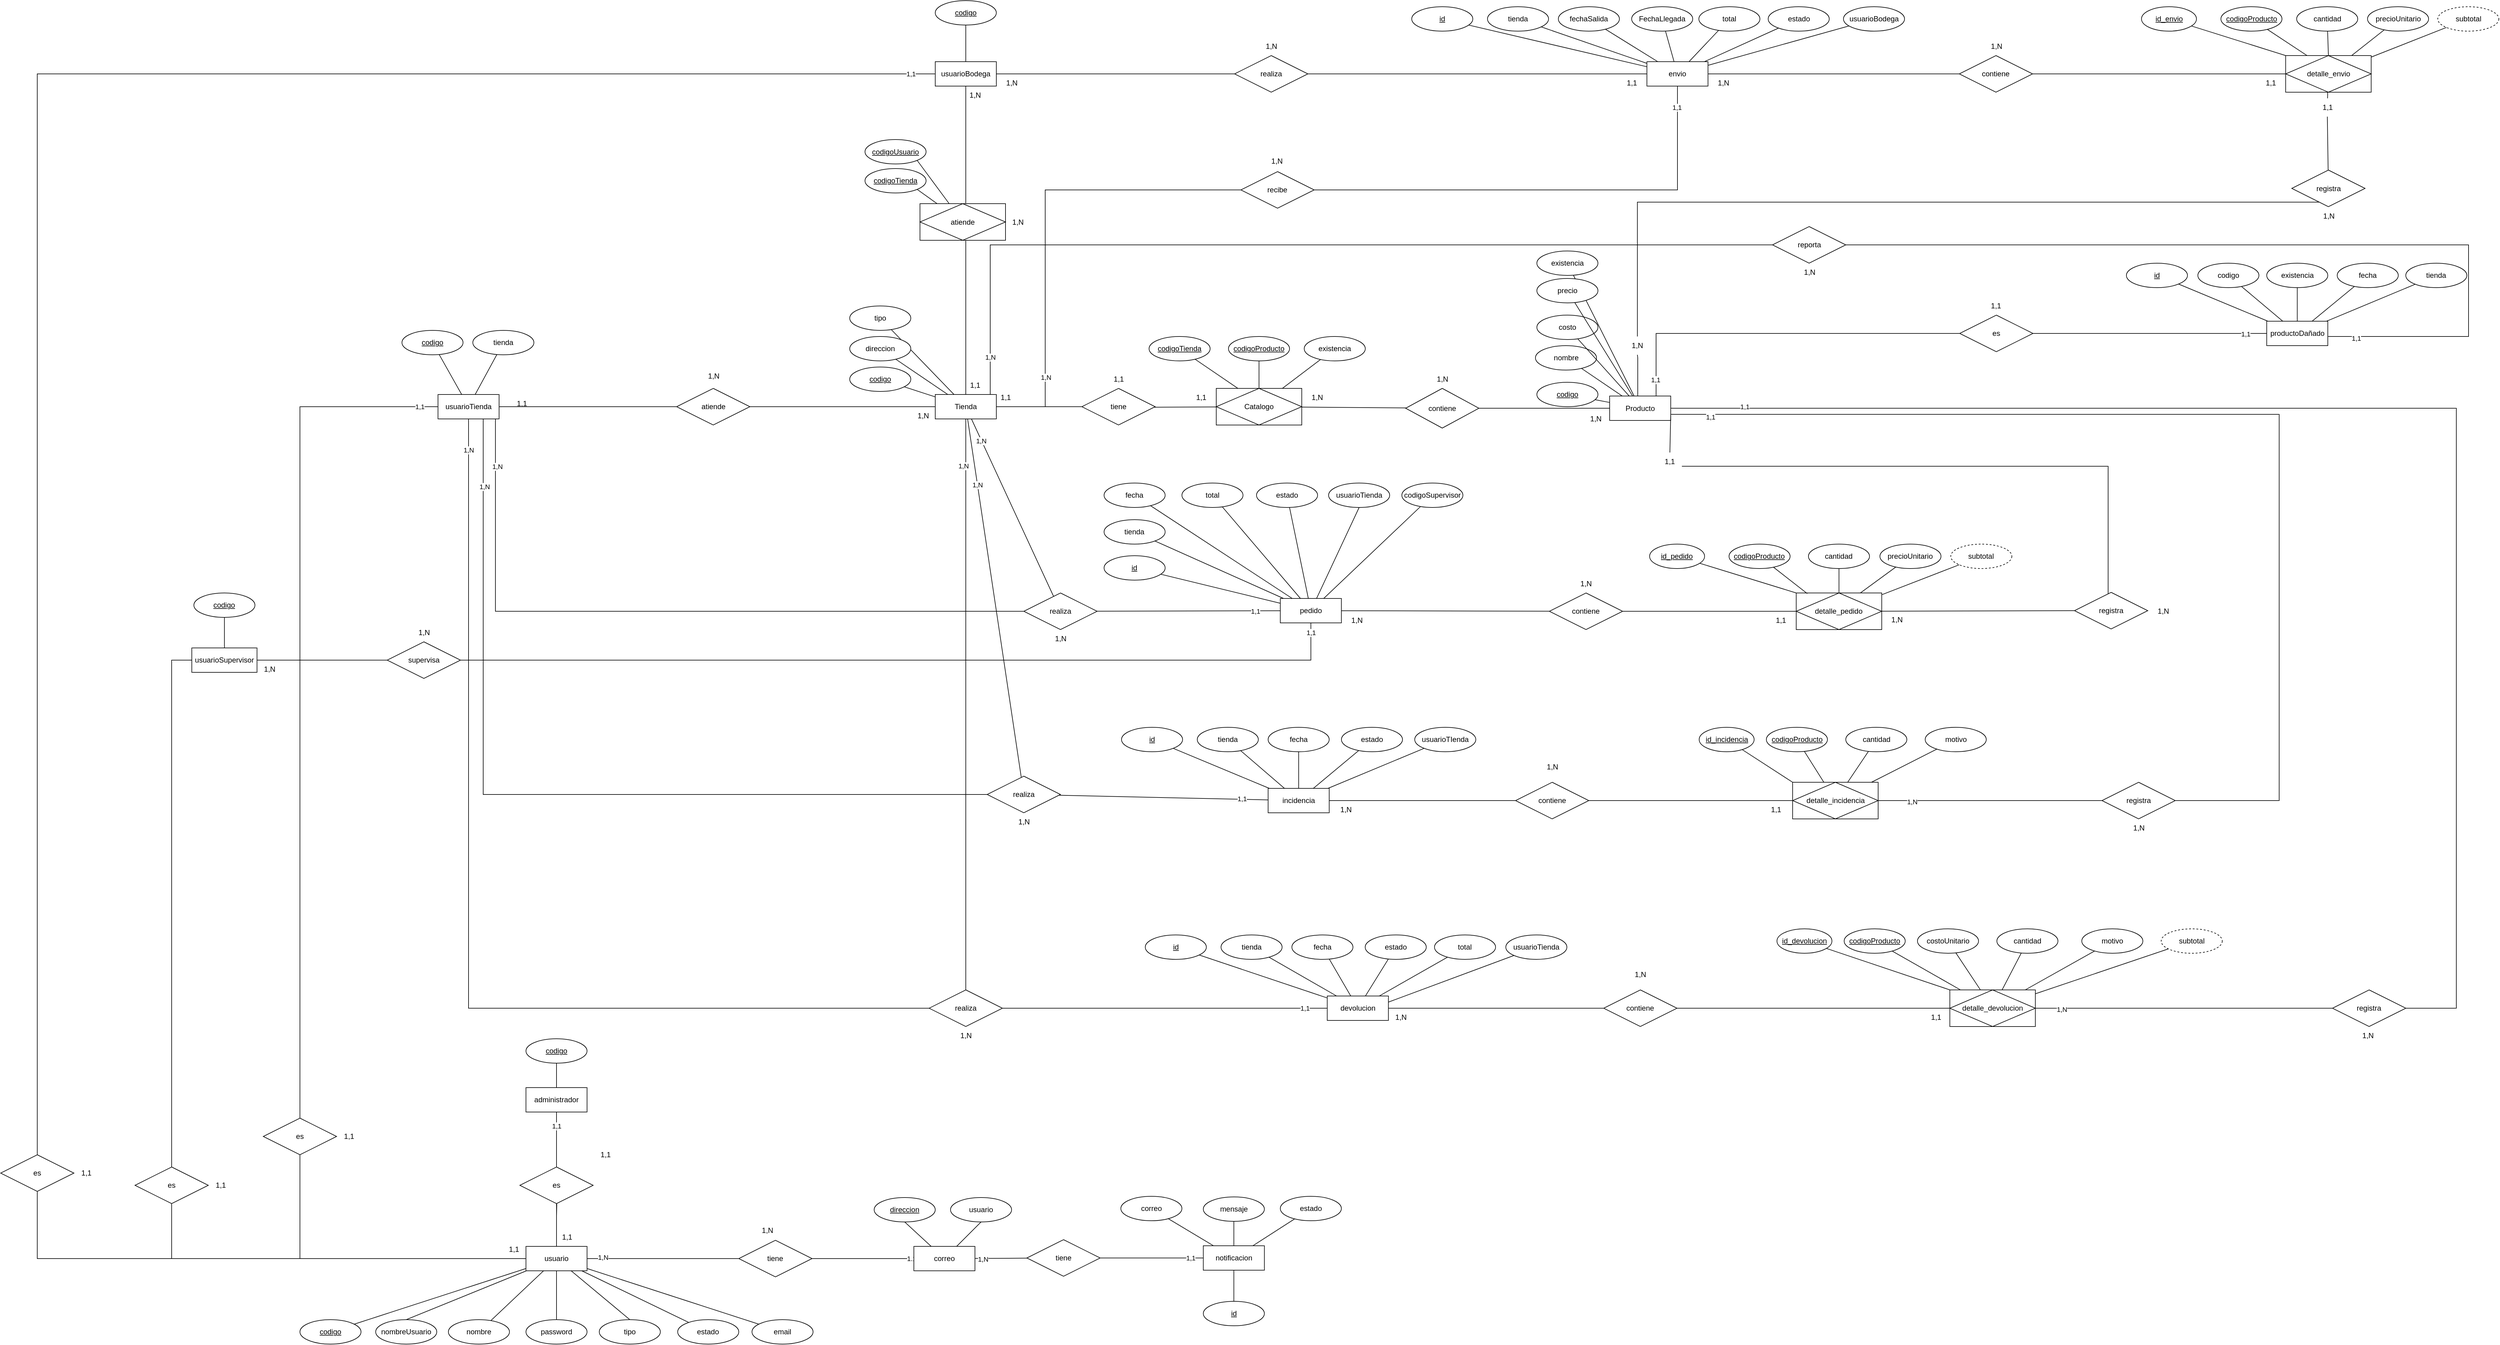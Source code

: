 <mxfile version="21.0.1" type="device"><diagram id="3eYuBypxdvgyZJJC6p8f" name="entidad-relación"><mxGraphModel dx="3915" dy="2011" grid="1" gridSize="10" guides="1" tooltips="1" connect="1" arrows="1" fold="1" page="1" pageScale="1" pageWidth="827" pageHeight="1169" math="0" shadow="0"><root><mxCell id="0"/><mxCell id="1" parent="0"/><mxCell id="RA2Oe6FBe61zTotncYPA-11" style="rounded=0;orthogonalLoop=1;jettySize=auto;html=1;endArrow=none;endFill=0;" parent="1" source="RA2Oe6FBe61zTotncYPA-6" target="RA2Oe6FBe61zTotncYPA-1" edge="1"><mxGeometry relative="1" as="geometry"/></mxCell><mxCell id="9MaETR0vQUwY9mBrJQbm-6" style="rounded=0;orthogonalLoop=1;jettySize=auto;html=1;endArrow=none;endFill=0;" parent="1" source="9MaETR0vQUwY9mBrJQbm-7" target="9MaETR0vQUwY9mBrJQbm-1" edge="1"><mxGeometry relative="1" as="geometry"/></mxCell><mxCell id="bnZw5hxXxF2vjTGS-AYF-3" style="edgeStyle=orthogonalEdgeStyle;rounded=0;orthogonalLoop=1;jettySize=auto;html=1;endArrow=none;endFill=0;" parent="1" source="RA2Oe6FBe61zTotncYPA-1" target="isw7gsp0nkVcqedeLb_W-271" edge="1"><mxGeometry relative="1" as="geometry"><Array as="points"><mxPoint x="210" y="295"/></Array></mxGeometry></mxCell><mxCell id="bnZw5hxXxF2vjTGS-AYF-7" style="edgeStyle=orthogonalEdgeStyle;rounded=0;orthogonalLoop=1;jettySize=auto;html=1;endArrow=none;endFill=0;" parent="1" source="RA2Oe6FBe61zTotncYPA-1" target="bnZw5hxXxF2vjTGS-AYF-4" edge="1"><mxGeometry relative="1" as="geometry"><Array as="points"><mxPoint x="240" y="255"/></Array></mxGeometry></mxCell><mxCell id="bnZw5hxXxF2vjTGS-AYF-9" value="1,1" style="edgeLabel;html=1;align=center;verticalAlign=middle;resizable=0;points=[];" parent="bnZw5hxXxF2vjTGS-AYF-7" vertex="1" connectable="0"><mxGeometry x="-0.912" y="1" relative="1" as="geometry"><mxPoint as="offset"/></mxGeometry></mxCell><mxCell id="RA2Oe6FBe61zTotncYPA-1" value="Producto" style="whiteSpace=wrap;html=1;align=center;" parent="1" vertex="1"><mxGeometry x="164" y="357.5" width="100" height="40" as="geometry"/></mxCell><mxCell id="RA2Oe6FBe61zTotncYPA-7" style="rounded=0;orthogonalLoop=1;jettySize=auto;html=1;endArrow=none;endFill=0;" parent="1" source="RA2Oe6FBe61zTotncYPA-2" target="RA2Oe6FBe61zTotncYPA-1" edge="1"><mxGeometry relative="1" as="geometry"/></mxCell><mxCell id="RA2Oe6FBe61zTotncYPA-2" value="codigo" style="ellipse;whiteSpace=wrap;html=1;align=center;fontStyle=4;" parent="1" vertex="1"><mxGeometry x="44.85" y="335" width="100" height="40" as="geometry"/></mxCell><mxCell id="RA2Oe6FBe61zTotncYPA-8" style="rounded=0;orthogonalLoop=1;jettySize=auto;html=1;endArrow=none;endFill=0;" parent="1" source="RA2Oe6FBe61zTotncYPA-3" target="RA2Oe6FBe61zTotncYPA-1" edge="1"><mxGeometry relative="1" as="geometry"/></mxCell><mxCell id="RA2Oe6FBe61zTotncYPA-3" value="nombre" style="ellipse;whiteSpace=wrap;html=1;align=center;" parent="1" vertex="1"><mxGeometry x="42.51" y="275" width="100" height="40" as="geometry"/></mxCell><mxCell id="RA2Oe6FBe61zTotncYPA-9" style="rounded=0;orthogonalLoop=1;jettySize=auto;html=1;endArrow=none;endFill=0;" parent="1" source="RA2Oe6FBe61zTotncYPA-4" target="RA2Oe6FBe61zTotncYPA-1" edge="1"><mxGeometry relative="1" as="geometry"/></mxCell><mxCell id="RA2Oe6FBe61zTotncYPA-4" value="costo" style="ellipse;whiteSpace=wrap;html=1;align=center;" parent="1" vertex="1"><mxGeometry x="44.85" y="225" width="100" height="40" as="geometry"/></mxCell><mxCell id="RA2Oe6FBe61zTotncYPA-10" style="rounded=0;orthogonalLoop=1;jettySize=auto;html=1;endArrow=none;endFill=0;" parent="1" source="RA2Oe6FBe61zTotncYPA-5" target="RA2Oe6FBe61zTotncYPA-1" edge="1"><mxGeometry relative="1" as="geometry"><mxPoint x="190" y="370" as="targetPoint"/></mxGeometry></mxCell><mxCell id="RA2Oe6FBe61zTotncYPA-5" value="precio" style="ellipse;whiteSpace=wrap;html=1;align=center;" parent="1" vertex="1"><mxGeometry x="44.85" y="165" width="100" height="40" as="geometry"/></mxCell><mxCell id="RA2Oe6FBe61zTotncYPA-6" value="existencia" style="ellipse;whiteSpace=wrap;html=1;align=center;" parent="1" vertex="1"><mxGeometry x="44.85" y="120" width="100" height="40" as="geometry"/></mxCell><mxCell id="RA2Oe6FBe61zTotncYPA-13" style="rounded=0;orthogonalLoop=1;jettySize=auto;html=1;endArrow=none;endFill=0;entryX=0.321;entryY=0.108;entryDx=0;entryDy=0;entryPerimeter=0;" parent="1" source="RA2Oe6FBe61zTotncYPA-14" target="9MaETR0vQUwY9mBrJQbm-8" edge="1"><mxGeometry relative="1" as="geometry"><mxPoint x="-431.667" y="380" as="targetPoint"/></mxGeometry></mxCell><mxCell id="RA2Oe6FBe61zTotncYPA-14" value="codigoTienda" style="ellipse;whiteSpace=wrap;html=1;align=center;fontStyle=4;" parent="1" vertex="1"><mxGeometry x="-590" y="260" width="100" height="40" as="geometry"/></mxCell><mxCell id="RA2Oe6FBe61zTotncYPA-15" style="rounded=0;orthogonalLoop=1;jettySize=auto;html=1;endArrow=none;endFill=0;entryX=0.5;entryY=0;entryDx=0;entryDy=0;" parent="1" source="RA2Oe6FBe61zTotncYPA-16" target="9MaETR0vQUwY9mBrJQbm-8" edge="1"><mxGeometry relative="1" as="geometry"><mxPoint x="-410" y="320" as="targetPoint"/></mxGeometry></mxCell><mxCell id="RA2Oe6FBe61zTotncYPA-16" value="codigoProducto" style="ellipse;whiteSpace=wrap;html=1;align=center;fontStyle=4" parent="1" vertex="1"><mxGeometry x="-460" y="260" width="100" height="40" as="geometry"/></mxCell><mxCell id="RA2Oe6FBe61zTotncYPA-21" style="rounded=0;orthogonalLoop=1;jettySize=auto;html=1;endArrow=none;endFill=0;entryX=0.693;entryY=0.142;entryDx=0;entryDy=0;entryPerimeter=0;" parent="1" source="RA2Oe6FBe61zTotncYPA-22" target="9MaETR0vQUwY9mBrJQbm-8" edge="1"><mxGeometry relative="1" as="geometry"><mxPoint x="-389.333" y="380" as="targetPoint"/></mxGeometry></mxCell><mxCell id="RA2Oe6FBe61zTotncYPA-22" value="existencia" style="ellipse;whiteSpace=wrap;html=1;align=center;" parent="1" vertex="1"><mxGeometry x="-336" y="260" width="100" height="40" as="geometry"/></mxCell><mxCell id="isw7gsp0nkVcqedeLb_W-192" style="rounded=0;orthogonalLoop=1;jettySize=auto;html=1;endArrow=none;endFill=0;" parent="1" source="9MaETR0vQUwY9mBrJQbm-1" target="isw7gsp0nkVcqedeLb_W-185" edge="1"><mxGeometry relative="1" as="geometry"><mxPoint x="-1110" y="375" as="targetPoint"/></mxGeometry></mxCell><mxCell id="isw7gsp0nkVcqedeLb_W-217" style="rounded=0;orthogonalLoop=1;jettySize=auto;html=1;entryX=0.5;entryY=0;entryDx=0;entryDy=0;endArrow=none;endFill=0;" parent="1" source="9MaETR0vQUwY9mBrJQbm-1" edge="1"><mxGeometry relative="1" as="geometry"><mxPoint x="-890" y="-10" as="targetPoint"/></mxGeometry></mxCell><mxCell id="isw7gsp0nkVcqedeLb_W-289" style="rounded=0;orthogonalLoop=1;jettySize=auto;html=1;endArrow=none;endFill=0;" parent="1" source="9MaETR0vQUwY9mBrJQbm-1" target="isw7gsp0nkVcqedeLb_W-288" edge="1"><mxGeometry relative="1" as="geometry"/></mxCell><mxCell id="CJvLsN3XZ4qgMsUgi46Q-19" value="1,N" style="edgeLabel;html=1;align=center;verticalAlign=middle;resizable=0;points=[];" parent="isw7gsp0nkVcqedeLb_W-289" vertex="1" connectable="0"><mxGeometry x="-0.755" y="-1" relative="1" as="geometry"><mxPoint as="offset"/></mxGeometry></mxCell><mxCell id="isw7gsp0nkVcqedeLb_W-297" style="rounded=0;orthogonalLoop=1;jettySize=auto;html=1;endArrow=none;endFill=0;" parent="1" source="9MaETR0vQUwY9mBrJQbm-1" target="isw7gsp0nkVcqedeLb_W-294" edge="1"><mxGeometry relative="1" as="geometry"/></mxCell><mxCell id="CJvLsN3XZ4qgMsUgi46Q-28" value="1,N" style="edgeLabel;html=1;align=center;verticalAlign=middle;resizable=0;points=[];" parent="isw7gsp0nkVcqedeLb_W-297" vertex="1" connectable="0"><mxGeometry x="-0.635" relative="1" as="geometry"><mxPoint as="offset"/></mxGeometry></mxCell><mxCell id="CJvLsN3XZ4qgMsUgi46Q-7" style="edgeStyle=orthogonalEdgeStyle;rounded=0;orthogonalLoop=1;jettySize=auto;html=1;entryX=0;entryY=0.5;entryDx=0;entryDy=0;endArrow=none;endFill=0;" parent="1" source="9MaETR0vQUwY9mBrJQbm-1" target="CJvLsN3XZ4qgMsUgi46Q-6" edge="1"><mxGeometry relative="1" as="geometry"><Array as="points"><mxPoint x="-760" y="375"/><mxPoint x="-760" y="20"/></Array></mxGeometry></mxCell><mxCell id="CJvLsN3XZ4qgMsUgi46Q-10" value="1,N" style="edgeLabel;html=1;align=center;verticalAlign=middle;resizable=0;points=[];" parent="CJvLsN3XZ4qgMsUgi46Q-7" vertex="1" connectable="0"><mxGeometry x="-0.661" y="-1" relative="1" as="geometry"><mxPoint as="offset"/></mxGeometry></mxCell><mxCell id="CJvLsN3XZ4qgMsUgi46Q-18" style="edgeStyle=orthogonalEdgeStyle;rounded=0;orthogonalLoop=1;jettySize=auto;html=1;endArrow=none;endFill=0;" parent="1" source="9MaETR0vQUwY9mBrJQbm-1" target="CJvLsN3XZ4qgMsUgi46Q-1" edge="1"><mxGeometry relative="1" as="geometry"/></mxCell><mxCell id="CJvLsN3XZ4qgMsUgi46Q-27" value="1,N" style="edgeLabel;html=1;align=center;verticalAlign=middle;resizable=0;points=[];" parent="CJvLsN3XZ4qgMsUgi46Q-18" vertex="1" connectable="0"><mxGeometry x="-0.835" y="-4" relative="1" as="geometry"><mxPoint as="offset"/></mxGeometry></mxCell><mxCell id="O4sWHwfOBh2VbJMtUU-6-1" style="edgeStyle=orthogonalEdgeStyle;rounded=0;orthogonalLoop=1;jettySize=auto;html=1;entryX=0.75;entryY=1;entryDx=0;entryDy=0;startArrow=none;" edge="1" parent="1" source="O4sWHwfOBh2VbJMtUU-6-2" target="isw7gsp0nkVcqedeLb_W-34"><mxGeometry relative="1" as="geometry"><Array as="points"><mxPoint x="1570" y="110"/><mxPoint x="1570" y="260"/><mxPoint x="1315" y="260"/></Array></mxGeometry></mxCell><mxCell id="O4sWHwfOBh2VbJMtUU-6-11" value="1,1" style="edgeLabel;html=1;align=center;verticalAlign=middle;resizable=0;points=[];" vertex="1" connectable="0" parent="O4sWHwfOBh2VbJMtUU-6-1"><mxGeometry x="0.881" y="3" relative="1" as="geometry"><mxPoint as="offset"/></mxGeometry></mxCell><mxCell id="9MaETR0vQUwY9mBrJQbm-1" value="Tienda" style="whiteSpace=wrap;html=1;align=center;" parent="1" vertex="1"><mxGeometry x="-940" y="355" width="100" height="40" as="geometry"/></mxCell><mxCell id="9MaETR0vQUwY9mBrJQbm-2" style="rounded=0;orthogonalLoop=1;jettySize=auto;html=1;endArrow=none;endFill=0;" parent="1" source="9MaETR0vQUwY9mBrJQbm-3" target="9MaETR0vQUwY9mBrJQbm-1" edge="1"><mxGeometry relative="1" as="geometry"/></mxCell><mxCell id="9MaETR0vQUwY9mBrJQbm-3" value="codigo" style="ellipse;whiteSpace=wrap;html=1;align=center;fontStyle=4;" parent="1" vertex="1"><mxGeometry x="-1080" y="310" width="100" height="40" as="geometry"/></mxCell><mxCell id="9MaETR0vQUwY9mBrJQbm-4" style="rounded=0;orthogonalLoop=1;jettySize=auto;html=1;endArrow=none;endFill=0;" parent="1" source="9MaETR0vQUwY9mBrJQbm-5" target="9MaETR0vQUwY9mBrJQbm-1" edge="1"><mxGeometry relative="1" as="geometry"/></mxCell><mxCell id="9MaETR0vQUwY9mBrJQbm-5" value="direccion" style="ellipse;whiteSpace=wrap;html=1;align=center;fontStyle=0" parent="1" vertex="1"><mxGeometry x="-1080" y="260" width="100" height="40" as="geometry"/></mxCell><mxCell id="9MaETR0vQUwY9mBrJQbm-7" value="tipo" style="ellipse;whiteSpace=wrap;html=1;align=center;" parent="1" vertex="1"><mxGeometry x="-1080" y="210" width="100" height="40" as="geometry"/></mxCell><mxCell id="isw7gsp0nkVcqedeLb_W-178" style="rounded=0;orthogonalLoop=1;jettySize=auto;html=1;endArrow=none;endFill=0;" parent="1" source="9MaETR0vQUwY9mBrJQbm-8" target="isw7gsp0nkVcqedeLb_W-177" edge="1"><mxGeometry relative="1" as="geometry"/></mxCell><mxCell id="9MaETR0vQUwY9mBrJQbm-8" value="Catalogo" style="shape=associativeEntity;whiteSpace=wrap;html=1;align=center;" parent="1" vertex="1"><mxGeometry x="-480" y="345" width="140" height="60" as="geometry"/></mxCell><mxCell id="isw7gsp0nkVcqedeLb_W-193" style="rounded=0;orthogonalLoop=1;jettySize=auto;html=1;entryX=0;entryY=0.5;entryDx=0;entryDy=0;endArrow=none;endFill=0;" parent="1" source="9MaETR0vQUwY9mBrJQbm-9" target="isw7gsp0nkVcqedeLb_W-185" edge="1"><mxGeometry relative="1" as="geometry"><mxPoint x="-1420.37" y="372.5" as="targetPoint"/></mxGeometry></mxCell><mxCell id="isw7gsp0nkVcqedeLb_W-291" style="rounded=0;orthogonalLoop=1;jettySize=auto;html=1;entryX=0;entryY=0.5;entryDx=0;entryDy=0;endArrow=none;endFill=0;edgeStyle=orthogonalEdgeStyle;" parent="1" source="9MaETR0vQUwY9mBrJQbm-9" target="isw7gsp0nkVcqedeLb_W-288" edge="1"><mxGeometry relative="1" as="geometry"><Array as="points"><mxPoint x="-1660" y="710"/></Array></mxGeometry></mxCell><mxCell id="CJvLsN3XZ4qgMsUgi46Q-22" value="1,N" style="edgeLabel;html=1;align=center;verticalAlign=middle;resizable=0;points=[];" parent="isw7gsp0nkVcqedeLb_W-291" vertex="1" connectable="0"><mxGeometry x="-0.868" y="4" relative="1" as="geometry"><mxPoint x="-1" as="offset"/></mxGeometry></mxCell><mxCell id="isw7gsp0nkVcqedeLb_W-298" style="rounded=0;orthogonalLoop=1;jettySize=auto;html=1;entryX=0;entryY=0.5;entryDx=0;entryDy=0;endArrow=none;endFill=0;edgeStyle=orthogonalEdgeStyle;" parent="1" source="9MaETR0vQUwY9mBrJQbm-9" target="isw7gsp0nkVcqedeLb_W-294" edge="1"><mxGeometry relative="1" as="geometry"><Array as="points"><mxPoint x="-1680" y="1010"/></Array></mxGeometry></mxCell><mxCell id="CJvLsN3XZ4qgMsUgi46Q-23" value="1,N" style="edgeLabel;html=1;align=center;verticalAlign=middle;resizable=0;points=[];" parent="isw7gsp0nkVcqedeLb_W-298" vertex="1" connectable="0"><mxGeometry x="-0.846" y="2" relative="1" as="geometry"><mxPoint as="offset"/></mxGeometry></mxCell><mxCell id="9MaETR0vQUwY9mBrJQbm-9" value="usuarioTienda" style="whiteSpace=wrap;html=1;align=center;" parent="1" vertex="1"><mxGeometry x="-1754" y="355" width="100" height="40" as="geometry"/></mxCell><mxCell id="9MaETR0vQUwY9mBrJQbm-10" style="rounded=0;orthogonalLoop=1;jettySize=auto;html=1;endArrow=none;endFill=0;" parent="1" source="9MaETR0vQUwY9mBrJQbm-11" target="9MaETR0vQUwY9mBrJQbm-9" edge="1"><mxGeometry relative="1" as="geometry"/></mxCell><mxCell id="9MaETR0vQUwY9mBrJQbm-11" value="codigo" style="ellipse;whiteSpace=wrap;html=1;align=center;fontStyle=4;" parent="1" vertex="1"><mxGeometry x="-1813.0" y="250" width="100" height="40" as="geometry"/></mxCell><mxCell id="isw7gsp0nkVcqedeLb_W-5" style="rounded=0;orthogonalLoop=1;jettySize=auto;html=1;endArrow=none;endFill=0;" parent="1" source="isw7gsp0nkVcqedeLb_W-4" target="9MaETR0vQUwY9mBrJQbm-9" edge="1"><mxGeometry relative="1" as="geometry"/></mxCell><mxCell id="isw7gsp0nkVcqedeLb_W-4" value="tienda" style="ellipse;whiteSpace=wrap;html=1;align=center;fontStyle=0" parent="1" vertex="1"><mxGeometry x="-1697" y="250" width="100" height="40" as="geometry"/></mxCell><mxCell id="isw7gsp0nkVcqedeLb_W-6" value="usuarioSupervisor" style="whiteSpace=wrap;html=1;align=center;" parent="1" vertex="1"><mxGeometry x="-2157.01" y="770" width="106.75" height="40" as="geometry"/></mxCell><mxCell id="isw7gsp0nkVcqedeLb_W-7" style="rounded=0;orthogonalLoop=1;jettySize=auto;html=1;endArrow=none;endFill=0;" parent="1" source="isw7gsp0nkVcqedeLb_W-8" target="isw7gsp0nkVcqedeLb_W-6" edge="1"><mxGeometry relative="1" as="geometry"/></mxCell><mxCell id="isw7gsp0nkVcqedeLb_W-8" value="codigo" style="ellipse;whiteSpace=wrap;html=1;align=center;fontStyle=4;" parent="1" vertex="1"><mxGeometry x="-2153.63" y="680.0" width="100" height="40" as="geometry"/></mxCell><mxCell id="isw7gsp0nkVcqedeLb_W-17" style="rounded=0;orthogonalLoop=1;jettySize=auto;html=1;exitX=0.75;exitY=1;exitDx=0;exitDy=0;endArrow=none;endFill=0;" parent="1" source="isw7gsp0nkVcqedeLb_W-6" target="isw7gsp0nkVcqedeLb_W-6" edge="1"><mxGeometry relative="1" as="geometry"/></mxCell><mxCell id="wS3DFWVzHzMeODsSYDJz-5" style="edgeStyle=orthogonalEdgeStyle;rounded=0;orthogonalLoop=1;jettySize=auto;html=1;endArrow=none;endFill=0;" parent="1" source="isw7gsp0nkVcqedeLb_W-20" target="wS3DFWVzHzMeODsSYDJz-4" edge="1"><mxGeometry relative="1" as="geometry"/></mxCell><mxCell id="wS3DFWVzHzMeODsSYDJz-7" value="1,1" style="edgeLabel;html=1;align=center;verticalAlign=middle;resizable=0;points=[];" parent="wS3DFWVzHzMeODsSYDJz-5" vertex="1" connectable="0"><mxGeometry x="-0.309" y="2" relative="1" as="geometry"><mxPoint x="-2" y="-8" as="offset"/></mxGeometry></mxCell><mxCell id="isw7gsp0nkVcqedeLb_W-20" value="administrador" style="whiteSpace=wrap;html=1;align=center;" parent="1" vertex="1"><mxGeometry x="-1610" y="1490" width="100" height="40" as="geometry"/></mxCell><mxCell id="isw7gsp0nkVcqedeLb_W-21" style="rounded=0;orthogonalLoop=1;jettySize=auto;html=1;endArrow=none;endFill=0;" parent="1" source="isw7gsp0nkVcqedeLb_W-22" target="isw7gsp0nkVcqedeLb_W-20" edge="1"><mxGeometry relative="1" as="geometry"/></mxCell><mxCell id="isw7gsp0nkVcqedeLb_W-22" value="codigo" style="ellipse;whiteSpace=wrap;html=1;align=center;fontStyle=4;" parent="1" vertex="1"><mxGeometry x="-1610" y="1410" width="100" height="40" as="geometry"/></mxCell><mxCell id="isw7gsp0nkVcqedeLb_W-31" style="rounded=0;orthogonalLoop=1;jettySize=auto;html=1;exitX=0.75;exitY=1;exitDx=0;exitDy=0;endArrow=none;endFill=0;" parent="1" source="isw7gsp0nkVcqedeLb_W-20" target="isw7gsp0nkVcqedeLb_W-20" edge="1"><mxGeometry relative="1" as="geometry"/></mxCell><mxCell id="O4sWHwfOBh2VbJMtUU-6-6" style="rounded=0;orthogonalLoop=1;jettySize=auto;html=1;endArrow=none;endFill=0;" edge="1" parent="1" source="isw7gsp0nkVcqedeLb_W-34" target="O4sWHwfOBh2VbJMtUU-6-4"><mxGeometry relative="1" as="geometry"/></mxCell><mxCell id="O4sWHwfOBh2VbJMtUU-6-7" style="rounded=0;orthogonalLoop=1;jettySize=auto;html=1;endArrow=none;endFill=0;" edge="1" parent="1" source="isw7gsp0nkVcqedeLb_W-34" target="O4sWHwfOBh2VbJMtUU-6-5"><mxGeometry relative="1" as="geometry"/></mxCell><mxCell id="O4sWHwfOBh2VbJMtUU-6-9" style="rounded=0;orthogonalLoop=1;jettySize=auto;html=1;entryX=1;entryY=1;entryDx=0;entryDy=0;endArrow=none;endFill=0;" edge="1" parent="1" source="isw7gsp0nkVcqedeLb_W-34" target="O4sWHwfOBh2VbJMtUU-6-8"><mxGeometry relative="1" as="geometry"/></mxCell><mxCell id="isw7gsp0nkVcqedeLb_W-34" value="productoDañado" style="whiteSpace=wrap;html=1;align=center;" parent="1" vertex="1"><mxGeometry x="1239.62" y="235" width="100" height="40" as="geometry"/></mxCell><mxCell id="isw7gsp0nkVcqedeLb_W-35" style="rounded=0;orthogonalLoop=1;jettySize=auto;html=1;endArrow=none;endFill=0;" parent="1" source="isw7gsp0nkVcqedeLb_W-36" target="isw7gsp0nkVcqedeLb_W-34" edge="1"><mxGeometry relative="1" as="geometry"/></mxCell><mxCell id="isw7gsp0nkVcqedeLb_W-36" value="codigo" style="ellipse;whiteSpace=wrap;html=1;align=center;fontStyle=0;" parent="1" vertex="1"><mxGeometry x="1126.88" y="140" width="100" height="40" as="geometry"/></mxCell><mxCell id="isw7gsp0nkVcqedeLb_W-43" style="rounded=0;orthogonalLoop=1;jettySize=auto;html=1;endArrow=none;endFill=0;" parent="1" source="isw7gsp0nkVcqedeLb_W-44" target="isw7gsp0nkVcqedeLb_W-34" edge="1"><mxGeometry relative="1" as="geometry"/></mxCell><mxCell id="isw7gsp0nkVcqedeLb_W-44" value="existencia" style="ellipse;whiteSpace=wrap;html=1;align=center;" parent="1" vertex="1"><mxGeometry x="1239.62" y="140" width="100" height="40" as="geometry"/></mxCell><mxCell id="isw7gsp0nkVcqedeLb_W-218" style="rounded=0;orthogonalLoop=1;jettySize=auto;html=1;endArrow=none;endFill=0;" parent="1" source="isw7gsp0nkVcqedeLb_W-45" edge="1"><mxGeometry relative="1" as="geometry"><mxPoint x="-890" y="-10" as="targetPoint"/></mxGeometry></mxCell><mxCell id="isw7gsp0nkVcqedeLb_W-264" style="rounded=0;orthogonalLoop=1;jettySize=auto;html=1;entryX=0;entryY=0.5;entryDx=0;entryDy=0;endArrow=none;endFill=0;" parent="1" source="isw7gsp0nkVcqedeLb_W-45" target="isw7gsp0nkVcqedeLb_W-263" edge="1"><mxGeometry relative="1" as="geometry"/></mxCell><mxCell id="isw7gsp0nkVcqedeLb_W-45" value="usuarioBodega" style="whiteSpace=wrap;html=1;align=center;" parent="1" vertex="1"><mxGeometry x="-940" y="-190" width="100" height="40" as="geometry"/></mxCell><mxCell id="isw7gsp0nkVcqedeLb_W-46" style="rounded=0;orthogonalLoop=1;jettySize=auto;html=1;endArrow=none;endFill=0;" parent="1" source="isw7gsp0nkVcqedeLb_W-47" target="isw7gsp0nkVcqedeLb_W-45" edge="1"><mxGeometry relative="1" as="geometry"/></mxCell><mxCell id="isw7gsp0nkVcqedeLb_W-47" value="codigo" style="ellipse;whiteSpace=wrap;html=1;align=center;fontStyle=4;" parent="1" vertex="1"><mxGeometry x="-940" y="-290" width="100" height="40" as="geometry"/></mxCell><mxCell id="isw7gsp0nkVcqedeLb_W-56" style="rounded=0;orthogonalLoop=1;jettySize=auto;html=1;exitX=0.75;exitY=1;exitDx=0;exitDy=0;endArrow=none;endFill=0;" parent="1" source="isw7gsp0nkVcqedeLb_W-45" target="isw7gsp0nkVcqedeLb_W-45" edge="1"><mxGeometry relative="1" as="geometry"/></mxCell><mxCell id="isw7gsp0nkVcqedeLb_W-231" style="rounded=0;orthogonalLoop=1;jettySize=auto;html=1;endArrow=none;endFill=0;" parent="1" source="isw7gsp0nkVcqedeLb_W-59" target="isw7gsp0nkVcqedeLb_W-230" edge="1"><mxGeometry relative="1" as="geometry"/></mxCell><mxCell id="a6y8qaXICRi0fVfH2T_v-3" style="rounded=0;orthogonalLoop=1;jettySize=auto;html=1;endArrow=none;endFill=0;" parent="1" source="isw7gsp0nkVcqedeLb_W-59" target="a6y8qaXICRi0fVfH2T_v-1" edge="1"><mxGeometry relative="1" as="geometry"/></mxCell><mxCell id="a6y8qaXICRi0fVfH2T_v-4" style="rounded=0;orthogonalLoop=1;jettySize=auto;html=1;entryX=0.5;entryY=1;entryDx=0;entryDy=0;endArrow=none;endFill=0;" parent="1" source="isw7gsp0nkVcqedeLb_W-59" target="isw7gsp0nkVcqedeLb_W-134" edge="1"><mxGeometry relative="1" as="geometry"/></mxCell><mxCell id="isw7gsp0nkVcqedeLb_W-59" value="pedido" style="whiteSpace=wrap;html=1;align=center;" parent="1" vertex="1"><mxGeometry x="-375.15" y="689" width="100" height="40" as="geometry"/></mxCell><mxCell id="isw7gsp0nkVcqedeLb_W-60" style="rounded=0;orthogonalLoop=1;jettySize=auto;html=1;endArrow=none;endFill=0;" parent="1" source="isw7gsp0nkVcqedeLb_W-61" target="isw7gsp0nkVcqedeLb_W-59" edge="1"><mxGeometry relative="1" as="geometry"/></mxCell><mxCell id="isw7gsp0nkVcqedeLb_W-61" value="id" style="ellipse;whiteSpace=wrap;html=1;align=center;fontStyle=4;" parent="1" vertex="1"><mxGeometry x="-663.65" y="619" width="100" height="40" as="geometry"/></mxCell><mxCell id="isw7gsp0nkVcqedeLb_W-62" style="rounded=0;orthogonalLoop=1;jettySize=auto;html=1;endArrow=none;endFill=0;" parent="1" source="isw7gsp0nkVcqedeLb_W-63" target="isw7gsp0nkVcqedeLb_W-59" edge="1"><mxGeometry relative="1" as="geometry"/></mxCell><mxCell id="isw7gsp0nkVcqedeLb_W-63" value="estado" style="ellipse;whiteSpace=wrap;html=1;align=center;fontStyle=0" parent="1" vertex="1"><mxGeometry x="-414.1" y="500" width="100" height="40" as="geometry"/></mxCell><mxCell id="isw7gsp0nkVcqedeLb_W-64" style="rounded=0;orthogonalLoop=1;jettySize=auto;html=1;endArrow=none;endFill=0;" parent="1" source="isw7gsp0nkVcqedeLb_W-65" target="isw7gsp0nkVcqedeLb_W-59" edge="1"><mxGeometry relative="1" as="geometry"/></mxCell><mxCell id="isw7gsp0nkVcqedeLb_W-65" value="tienda" style="ellipse;whiteSpace=wrap;html=1;align=center;fontStyle=0" parent="1" vertex="1"><mxGeometry x="-663.65" y="560" width="100" height="40" as="geometry"/></mxCell><mxCell id="isw7gsp0nkVcqedeLb_W-68" style="rounded=0;orthogonalLoop=1;jettySize=auto;html=1;endArrow=none;endFill=0;" parent="1" source="isw7gsp0nkVcqedeLb_W-69" target="isw7gsp0nkVcqedeLb_W-59" edge="1"><mxGeometry relative="1" as="geometry"/></mxCell><mxCell id="isw7gsp0nkVcqedeLb_W-69" value="fecha" style="ellipse;whiteSpace=wrap;html=1;align=center;" parent="1" vertex="1"><mxGeometry x="-663.65" y="500" width="100" height="40" as="geometry"/></mxCell><mxCell id="isw7gsp0nkVcqedeLb_W-70" style="rounded=0;orthogonalLoop=1;jettySize=auto;html=1;exitX=0.75;exitY=1;exitDx=0;exitDy=0;endArrow=none;endFill=0;" parent="1" source="isw7gsp0nkVcqedeLb_W-59" target="isw7gsp0nkVcqedeLb_W-59" edge="1"><mxGeometry relative="1" as="geometry"/></mxCell><mxCell id="isw7gsp0nkVcqedeLb_W-71" style="rounded=0;orthogonalLoop=1;jettySize=auto;html=1;endArrow=none;endFill=0;" parent="1" source="isw7gsp0nkVcqedeLb_W-72" target="isw7gsp0nkVcqedeLb_W-59" edge="1"><mxGeometry relative="1" as="geometry"/></mxCell><mxCell id="isw7gsp0nkVcqedeLb_W-72" value="total" style="ellipse;whiteSpace=wrap;html=1;align=center;fontStyle=0" parent="1" vertex="1"><mxGeometry x="-536.19" y="500" width="100" height="40" as="geometry"/></mxCell><mxCell id="isw7gsp0nkVcqedeLb_W-237" style="rounded=0;orthogonalLoop=1;jettySize=auto;html=1;entryX=0;entryY=0.5;entryDx=0;entryDy=0;endArrow=none;endFill=0;" parent="1" source="isw7gsp0nkVcqedeLb_W-75" target="isw7gsp0nkVcqedeLb_W-236" edge="1"><mxGeometry relative="1" as="geometry"/></mxCell><mxCell id="isw7gsp0nkVcqedeLb_W-265" style="rounded=0;orthogonalLoop=1;jettySize=auto;html=1;endArrow=none;endFill=0;" parent="1" source="isw7gsp0nkVcqedeLb_W-75" target="isw7gsp0nkVcqedeLb_W-263" edge="1"><mxGeometry relative="1" as="geometry"/></mxCell><mxCell id="isw7gsp0nkVcqedeLb_W-75" value="envio" style="whiteSpace=wrap;html=1;align=center;" parent="1" vertex="1"><mxGeometry x="225" y="-190" width="100" height="40" as="geometry"/></mxCell><mxCell id="isw7gsp0nkVcqedeLb_W-76" style="rounded=0;orthogonalLoop=1;jettySize=auto;html=1;endArrow=none;endFill=0;" parent="1" source="isw7gsp0nkVcqedeLb_W-77" target="isw7gsp0nkVcqedeLb_W-75" edge="1"><mxGeometry relative="1" as="geometry"/></mxCell><mxCell id="isw7gsp0nkVcqedeLb_W-77" value="id" style="ellipse;whiteSpace=wrap;html=1;align=center;fontStyle=4;" parent="1" vertex="1"><mxGeometry x="-160" y="-280" width="100" height="40" as="geometry"/></mxCell><mxCell id="isw7gsp0nkVcqedeLb_W-78" style="rounded=0;orthogonalLoop=1;jettySize=auto;html=1;endArrow=none;endFill=0;" parent="1" source="isw7gsp0nkVcqedeLb_W-79" target="isw7gsp0nkVcqedeLb_W-75" edge="1"><mxGeometry relative="1" as="geometry"/></mxCell><mxCell id="isw7gsp0nkVcqedeLb_W-79" value="total" style="ellipse;whiteSpace=wrap;html=1;align=center;fontStyle=0" parent="1" vertex="1"><mxGeometry x="310" y="-280" width="100" height="40" as="geometry"/></mxCell><mxCell id="isw7gsp0nkVcqedeLb_W-80" style="rounded=0;orthogonalLoop=1;jettySize=auto;html=1;endArrow=none;endFill=0;" parent="1" source="isw7gsp0nkVcqedeLb_W-81" target="isw7gsp0nkVcqedeLb_W-75" edge="1"><mxGeometry relative="1" as="geometry"/></mxCell><mxCell id="isw7gsp0nkVcqedeLb_W-81" value="tienda" style="ellipse;whiteSpace=wrap;html=1;align=center;fontStyle=0" parent="1" vertex="1"><mxGeometry x="-36" y="-280" width="100" height="40" as="geometry"/></mxCell><mxCell id="isw7gsp0nkVcqedeLb_W-82" style="rounded=0;orthogonalLoop=1;jettySize=auto;html=1;endArrow=none;endFill=0;" parent="1" source="isw7gsp0nkVcqedeLb_W-83" target="isw7gsp0nkVcqedeLb_W-75" edge="1"><mxGeometry relative="1" as="geometry"/></mxCell><mxCell id="isw7gsp0nkVcqedeLb_W-83" value="fechaSalida" style="ellipse;whiteSpace=wrap;html=1;align=center;" parent="1" vertex="1"><mxGeometry x="80" y="-280" width="100" height="40" as="geometry"/></mxCell><mxCell id="isw7gsp0nkVcqedeLb_W-84" style="rounded=0;orthogonalLoop=1;jettySize=auto;html=1;exitX=0.75;exitY=1;exitDx=0;exitDy=0;endArrow=none;endFill=0;" parent="1" source="isw7gsp0nkVcqedeLb_W-75" target="isw7gsp0nkVcqedeLb_W-75" edge="1"><mxGeometry relative="1" as="geometry"/></mxCell><mxCell id="isw7gsp0nkVcqedeLb_W-85" style="rounded=0;orthogonalLoop=1;jettySize=auto;html=1;endArrow=none;endFill=0;" parent="1" source="isw7gsp0nkVcqedeLb_W-86" target="isw7gsp0nkVcqedeLb_W-75" edge="1"><mxGeometry relative="1" as="geometry"/></mxCell><mxCell id="isw7gsp0nkVcqedeLb_W-86" value="FechaLlegada" style="ellipse;whiteSpace=wrap;html=1;align=center;fontStyle=0" parent="1" vertex="1"><mxGeometry x="200" y="-280" width="100" height="40" as="geometry"/></mxCell><mxCell id="isw7gsp0nkVcqedeLb_W-88" style="rounded=0;orthogonalLoop=1;jettySize=auto;html=1;endArrow=none;endFill=0;" parent="1" source="isw7gsp0nkVcqedeLb_W-87" target="isw7gsp0nkVcqedeLb_W-75" edge="1"><mxGeometry relative="1" as="geometry"/></mxCell><mxCell id="isw7gsp0nkVcqedeLb_W-87" value="estado" style="ellipse;whiteSpace=wrap;html=1;align=center;fontStyle=0" parent="1" vertex="1"><mxGeometry x="423.5" y="-280" width="100" height="40" as="geometry"/></mxCell><mxCell id="isw7gsp0nkVcqedeLb_W-238" style="rounded=0;orthogonalLoop=1;jettySize=auto;html=1;endArrow=none;endFill=0;" parent="1" source="isw7gsp0nkVcqedeLb_W-89" target="isw7gsp0nkVcqedeLb_W-236" edge="1"><mxGeometry relative="1" as="geometry"/></mxCell><mxCell id="isw7gsp0nkVcqedeLb_W-246" style="rounded=0;orthogonalLoop=1;jettySize=auto;html=1;endArrow=none;endFill=0;startArrow=none;" parent="1" source="isw7gsp0nkVcqedeLb_W-276" target="isw7gsp0nkVcqedeLb_W-245" edge="1"><mxGeometry relative="1" as="geometry"/></mxCell><mxCell id="isw7gsp0nkVcqedeLb_W-89" value="detalle_envio" style="shape=associativeEntity;whiteSpace=wrap;html=1;align=center;" parent="1" vertex="1"><mxGeometry x="1270.62" y="-200" width="140" height="60" as="geometry"/></mxCell><mxCell id="isw7gsp0nkVcqedeLb_W-252" style="rounded=0;orthogonalLoop=1;jettySize=auto;html=1;endArrow=none;endFill=0;" parent="1" source="isw7gsp0nkVcqedeLb_W-90" target="isw7gsp0nkVcqedeLb_W-251" edge="1"><mxGeometry relative="1" as="geometry"/></mxCell><mxCell id="isw7gsp0nkVcqedeLb_W-90" value="incidencia" style="whiteSpace=wrap;html=1;align=center;" parent="1" vertex="1"><mxGeometry x="-395.09" y="1000" width="100" height="40" as="geometry"/></mxCell><mxCell id="isw7gsp0nkVcqedeLb_W-91" style="rounded=0;orthogonalLoop=1;jettySize=auto;html=1;endArrow=none;endFill=0;" parent="1" source="isw7gsp0nkVcqedeLb_W-92" target="isw7gsp0nkVcqedeLb_W-90" edge="1"><mxGeometry relative="1" as="geometry"/></mxCell><mxCell id="isw7gsp0nkVcqedeLb_W-92" value="id" style="ellipse;whiteSpace=wrap;html=1;align=center;fontStyle=4;" parent="1" vertex="1"><mxGeometry x="-635.09" y="900" width="100" height="40" as="geometry"/></mxCell><mxCell id="isw7gsp0nkVcqedeLb_W-95" style="rounded=0;orthogonalLoop=1;jettySize=auto;html=1;endArrow=none;endFill=0;" parent="1" source="isw7gsp0nkVcqedeLb_W-96" target="isw7gsp0nkVcqedeLb_W-90" edge="1"><mxGeometry relative="1" as="geometry"/></mxCell><mxCell id="isw7gsp0nkVcqedeLb_W-96" value="tienda" style="ellipse;whiteSpace=wrap;html=1;align=center;fontStyle=0" parent="1" vertex="1"><mxGeometry x="-511.09" y="900" width="100" height="40" as="geometry"/></mxCell><mxCell id="isw7gsp0nkVcqedeLb_W-97" style="rounded=0;orthogonalLoop=1;jettySize=auto;html=1;endArrow=none;endFill=0;" parent="1" source="isw7gsp0nkVcqedeLb_W-98" target="isw7gsp0nkVcqedeLb_W-90" edge="1"><mxGeometry relative="1" as="geometry"/></mxCell><mxCell id="isw7gsp0nkVcqedeLb_W-98" value="fecha" style="ellipse;whiteSpace=wrap;html=1;align=center;" parent="1" vertex="1"><mxGeometry x="-395.09" y="900" width="100" height="40" as="geometry"/></mxCell><mxCell id="isw7gsp0nkVcqedeLb_W-99" style="rounded=0;orthogonalLoop=1;jettySize=auto;html=1;exitX=0.75;exitY=1;exitDx=0;exitDy=0;endArrow=none;endFill=0;" parent="1" source="isw7gsp0nkVcqedeLb_W-90" target="isw7gsp0nkVcqedeLb_W-90" edge="1"><mxGeometry relative="1" as="geometry"/></mxCell><mxCell id="isw7gsp0nkVcqedeLb_W-100" style="rounded=0;orthogonalLoop=1;jettySize=auto;html=1;endArrow=none;endFill=0;" parent="1" source="isw7gsp0nkVcqedeLb_W-101" target="isw7gsp0nkVcqedeLb_W-90" edge="1"><mxGeometry relative="1" as="geometry"/></mxCell><mxCell id="isw7gsp0nkVcqedeLb_W-101" value="estado" style="ellipse;whiteSpace=wrap;html=1;align=center;fontStyle=0" parent="1" vertex="1"><mxGeometry x="-275.09" y="900" width="100" height="40" as="geometry"/></mxCell><mxCell id="isw7gsp0nkVcqedeLb_W-248" style="rounded=0;orthogonalLoop=1;jettySize=auto;html=1;endArrow=none;endFill=0;" parent="1" source="isw7gsp0nkVcqedeLb_W-104" target="isw7gsp0nkVcqedeLb_W-247" edge="1"><mxGeometry relative="1" as="geometry"/></mxCell><mxCell id="CJvLsN3XZ4qgMsUgi46Q-12" value="1,N" style="edgeLabel;html=1;align=center;verticalAlign=middle;resizable=0;points=[];" parent="isw7gsp0nkVcqedeLb_W-248" vertex="1" connectable="0"><mxGeometry x="-0.697" y="-2" relative="1" as="geometry"><mxPoint as="offset"/></mxGeometry></mxCell><mxCell id="isw7gsp0nkVcqedeLb_W-104" value="detalle_incidencia" style="shape=associativeEntity;whiteSpace=wrap;html=1;align=center;" parent="1" vertex="1"><mxGeometry x="463.53" y="990" width="140" height="60" as="geometry"/></mxCell><mxCell id="isw7gsp0nkVcqedeLb_W-108" style="rounded=0;orthogonalLoop=1;jettySize=auto;html=1;endArrow=none;endFill=0;" parent="1" source="isw7gsp0nkVcqedeLb_W-105" target="isw7gsp0nkVcqedeLb_W-104" edge="1"><mxGeometry relative="1" as="geometry"/></mxCell><mxCell id="isw7gsp0nkVcqedeLb_W-105" value="codigoProducto" style="ellipse;whiteSpace=wrap;html=1;align=center;fontStyle=4" parent="1" vertex="1"><mxGeometry x="420.53" y="900" width="100" height="40" as="geometry"/></mxCell><mxCell id="isw7gsp0nkVcqedeLb_W-109" style="rounded=0;orthogonalLoop=1;jettySize=auto;html=1;endArrow=none;endFill=0;" parent="1" source="isw7gsp0nkVcqedeLb_W-106" target="isw7gsp0nkVcqedeLb_W-104" edge="1"><mxGeometry relative="1" as="geometry"/></mxCell><mxCell id="isw7gsp0nkVcqedeLb_W-106" value="cantidad" style="ellipse;whiteSpace=wrap;html=1;align=center;" parent="1" vertex="1"><mxGeometry x="550.53" y="900" width="100" height="40" as="geometry"/></mxCell><mxCell id="isw7gsp0nkVcqedeLb_W-110" style="rounded=0;orthogonalLoop=1;jettySize=auto;html=1;endArrow=none;endFill=0;" parent="1" source="isw7gsp0nkVcqedeLb_W-107" target="isw7gsp0nkVcqedeLb_W-104" edge="1"><mxGeometry relative="1" as="geometry"/></mxCell><mxCell id="isw7gsp0nkVcqedeLb_W-107" value="motivo" style="ellipse;whiteSpace=wrap;html=1;align=center;" parent="1" vertex="1"><mxGeometry x="680.53" y="900" width="100" height="40" as="geometry"/></mxCell><mxCell id="isw7gsp0nkVcqedeLb_W-112" style="rounded=0;orthogonalLoop=1;jettySize=auto;html=1;entryX=0;entryY=0;entryDx=0;entryDy=0;endArrow=none;endFill=0;" parent="1" source="isw7gsp0nkVcqedeLb_W-111" target="isw7gsp0nkVcqedeLb_W-104" edge="1"><mxGeometry relative="1" as="geometry"/></mxCell><mxCell id="isw7gsp0nkVcqedeLb_W-111" value="id_incidencia" style="ellipse;whiteSpace=wrap;html=1;align=center;fontStyle=4" parent="1" vertex="1"><mxGeometry x="310.53" y="900" width="90" height="40" as="geometry"/></mxCell><mxCell id="isw7gsp0nkVcqedeLb_W-118" style="rounded=0;orthogonalLoop=1;jettySize=auto;html=1;entryX=0;entryY=0;entryDx=0;entryDy=0;endArrow=none;endFill=0;" parent="1" source="isw7gsp0nkVcqedeLb_W-113" target="isw7gsp0nkVcqedeLb_W-89" edge="1"><mxGeometry relative="1" as="geometry"/></mxCell><mxCell id="isw7gsp0nkVcqedeLb_W-113" value="id_envio" style="ellipse;whiteSpace=wrap;html=1;align=center;fontStyle=4" parent="1" vertex="1"><mxGeometry x="1034.62" y="-280" width="90" height="40" as="geometry"/></mxCell><mxCell id="isw7gsp0nkVcqedeLb_W-119" style="rounded=0;orthogonalLoop=1;jettySize=auto;html=1;entryX=0.25;entryY=0;entryDx=0;entryDy=0;endArrow=none;endFill=0;" parent="1" source="isw7gsp0nkVcqedeLb_W-115" target="isw7gsp0nkVcqedeLb_W-89" edge="1"><mxGeometry relative="1" as="geometry"/></mxCell><mxCell id="isw7gsp0nkVcqedeLb_W-115" value="codigoProducto" style="ellipse;whiteSpace=wrap;html=1;align=center;fontStyle=4" parent="1" vertex="1"><mxGeometry x="1164.62" y="-280" width="100" height="40" as="geometry"/></mxCell><mxCell id="isw7gsp0nkVcqedeLb_W-120" style="rounded=0;orthogonalLoop=1;jettySize=auto;html=1;entryX=0.5;entryY=0;entryDx=0;entryDy=0;endArrow=none;endFill=0;" parent="1" source="isw7gsp0nkVcqedeLb_W-116" target="isw7gsp0nkVcqedeLb_W-89" edge="1"><mxGeometry relative="1" as="geometry"/></mxCell><mxCell id="isw7gsp0nkVcqedeLb_W-116" value="cantidad" style="ellipse;whiteSpace=wrap;html=1;align=center;" parent="1" vertex="1"><mxGeometry x="1288.62" y="-280" width="100" height="40" as="geometry"/></mxCell><mxCell id="isw7gsp0nkVcqedeLb_W-121" style="rounded=0;orthogonalLoop=1;jettySize=auto;html=1;endArrow=none;endFill=0;" parent="1" source="isw7gsp0nkVcqedeLb_W-117" target="isw7gsp0nkVcqedeLb_W-89" edge="1"><mxGeometry relative="1" as="geometry"/></mxCell><mxCell id="isw7gsp0nkVcqedeLb_W-117" value="precioUnitario" style="ellipse;whiteSpace=wrap;html=1;align=center;" parent="1" vertex="1"><mxGeometry x="1404.62" y="-280" width="100" height="40" as="geometry"/></mxCell><mxCell id="isw7gsp0nkVcqedeLb_W-122" value="devolucion" style="whiteSpace=wrap;html=1;align=center;" parent="1" vertex="1"><mxGeometry x="-298.3" y="1340" width="100.12" height="40" as="geometry"/></mxCell><mxCell id="isw7gsp0nkVcqedeLb_W-123" style="rounded=0;orthogonalLoop=1;jettySize=auto;html=1;endArrow=none;endFill=0;" parent="1" source="isw7gsp0nkVcqedeLb_W-124" target="isw7gsp0nkVcqedeLb_W-122" edge="1"><mxGeometry relative="1" as="geometry"/></mxCell><mxCell id="isw7gsp0nkVcqedeLb_W-124" value="id" style="ellipse;whiteSpace=wrap;html=1;align=center;fontStyle=4;" parent="1" vertex="1"><mxGeometry x="-596.19" y="1240" width="100" height="40" as="geometry"/></mxCell><mxCell id="isw7gsp0nkVcqedeLb_W-125" style="rounded=0;orthogonalLoop=1;jettySize=auto;html=1;endArrow=none;endFill=0;" parent="1" source="isw7gsp0nkVcqedeLb_W-126" target="isw7gsp0nkVcqedeLb_W-122" edge="1"><mxGeometry relative="1" as="geometry"/></mxCell><mxCell id="isw7gsp0nkVcqedeLb_W-126" value="tienda" style="ellipse;whiteSpace=wrap;html=1;align=center;fontStyle=0" parent="1" vertex="1"><mxGeometry x="-472.19" y="1240" width="100" height="40" as="geometry"/></mxCell><mxCell id="isw7gsp0nkVcqedeLb_W-127" style="rounded=0;orthogonalLoop=1;jettySize=auto;html=1;endArrow=none;endFill=0;" parent="1" source="isw7gsp0nkVcqedeLb_W-128" target="isw7gsp0nkVcqedeLb_W-122" edge="1"><mxGeometry relative="1" as="geometry"/></mxCell><mxCell id="isw7gsp0nkVcqedeLb_W-128" value="fecha" style="ellipse;whiteSpace=wrap;html=1;align=center;" parent="1" vertex="1"><mxGeometry x="-356.19" y="1240" width="100" height="40" as="geometry"/></mxCell><mxCell id="isw7gsp0nkVcqedeLb_W-129" style="rounded=0;orthogonalLoop=1;jettySize=auto;html=1;exitX=0.75;exitY=1;exitDx=0;exitDy=0;endArrow=none;endFill=0;" parent="1" source="isw7gsp0nkVcqedeLb_W-122" target="isw7gsp0nkVcqedeLb_W-122" edge="1"><mxGeometry relative="1" as="geometry"/></mxCell><mxCell id="isw7gsp0nkVcqedeLb_W-130" style="rounded=0;orthogonalLoop=1;jettySize=auto;html=1;endArrow=none;endFill=0;" parent="1" source="isw7gsp0nkVcqedeLb_W-131" target="isw7gsp0nkVcqedeLb_W-122" edge="1"><mxGeometry relative="1" as="geometry"/></mxCell><mxCell id="isw7gsp0nkVcqedeLb_W-131" value="estado" style="ellipse;whiteSpace=wrap;html=1;align=center;fontStyle=0" parent="1" vertex="1"><mxGeometry x="-236.19" y="1240" width="100" height="40" as="geometry"/></mxCell><mxCell id="isw7gsp0nkVcqedeLb_W-133" style="rounded=0;orthogonalLoop=1;jettySize=auto;html=1;endArrow=none;endFill=0;" parent="1" source="isw7gsp0nkVcqedeLb_W-132" target="isw7gsp0nkVcqedeLb_W-75" edge="1"><mxGeometry relative="1" as="geometry"/></mxCell><mxCell id="isw7gsp0nkVcqedeLb_W-132" value="usuarioBodega" style="ellipse;whiteSpace=wrap;html=1;align=center;" parent="1" vertex="1"><mxGeometry x="546.75" y="-280" width="100" height="40" as="geometry"/></mxCell><mxCell id="isw7gsp0nkVcqedeLb_W-134" value="usuarioTienda" style="ellipse;whiteSpace=wrap;html=1;align=center;fontStyle=0" parent="1" vertex="1"><mxGeometry x="-296.1" y="500" width="100" height="40" as="geometry"/></mxCell><mxCell id="isw7gsp0nkVcqedeLb_W-139" style="rounded=0;orthogonalLoop=1;jettySize=auto;html=1;entryX=1;entryY=0.25;entryDx=0;entryDy=0;endArrow=none;endFill=0;" parent="1" source="isw7gsp0nkVcqedeLb_W-138" target="isw7gsp0nkVcqedeLb_W-122" edge="1"><mxGeometry relative="1" as="geometry"/></mxCell><mxCell id="isw7gsp0nkVcqedeLb_W-138" value="usuarioTienda" style="ellipse;whiteSpace=wrap;html=1;align=center;fontStyle=0" parent="1" vertex="1"><mxGeometry x="-5.99" y="1240" width="100" height="40" as="geometry"/></mxCell><mxCell id="isw7gsp0nkVcqedeLb_W-250" style="rounded=0;orthogonalLoop=1;jettySize=auto;html=1;entryX=0;entryY=0.5;entryDx=0;entryDy=0;endArrow=none;endFill=0;" parent="1" source="isw7gsp0nkVcqedeLb_W-140" target="isw7gsp0nkVcqedeLb_W-249" edge="1"><mxGeometry relative="1" as="geometry"/></mxCell><mxCell id="CJvLsN3XZ4qgMsUgi46Q-17" value="1,N" style="edgeLabel;html=1;align=center;verticalAlign=middle;resizable=0;points=[];" parent="isw7gsp0nkVcqedeLb_W-250" vertex="1" connectable="0"><mxGeometry x="-0.823" y="-2" relative="1" as="geometry"><mxPoint as="offset"/></mxGeometry></mxCell><mxCell id="isw7gsp0nkVcqedeLb_W-140" value="detalle_devolucion" style="shape=associativeEntity;whiteSpace=wrap;html=1;align=center;" parent="1" vertex="1"><mxGeometry x="720.88" y="1330" width="140" height="60" as="geometry"/></mxCell><mxCell id="isw7gsp0nkVcqedeLb_W-141" style="rounded=0;orthogonalLoop=1;jettySize=auto;html=1;endArrow=none;endFill=0;" parent="1" source="isw7gsp0nkVcqedeLb_W-142" target="isw7gsp0nkVcqedeLb_W-140" edge="1"><mxGeometry relative="1" as="geometry"/></mxCell><mxCell id="isw7gsp0nkVcqedeLb_W-142" value="codigoProducto" style="ellipse;whiteSpace=wrap;html=1;align=center;fontStyle=4" parent="1" vertex="1"><mxGeometry x="547.88" y="1230" width="100" height="40" as="geometry"/></mxCell><mxCell id="isw7gsp0nkVcqedeLb_W-143" style="rounded=0;orthogonalLoop=1;jettySize=auto;html=1;endArrow=none;endFill=0;" parent="1" source="isw7gsp0nkVcqedeLb_W-144" target="isw7gsp0nkVcqedeLb_W-140" edge="1"><mxGeometry relative="1" as="geometry"/></mxCell><mxCell id="isw7gsp0nkVcqedeLb_W-144" value="cantidad" style="ellipse;whiteSpace=wrap;html=1;align=center;" parent="1" vertex="1"><mxGeometry x="797.88" y="1230" width="100" height="40" as="geometry"/></mxCell><mxCell id="isw7gsp0nkVcqedeLb_W-145" style="rounded=0;orthogonalLoop=1;jettySize=auto;html=1;endArrow=none;endFill=0;" parent="1" source="isw7gsp0nkVcqedeLb_W-146" target="isw7gsp0nkVcqedeLb_W-140" edge="1"><mxGeometry relative="1" as="geometry"/></mxCell><mxCell id="isw7gsp0nkVcqedeLb_W-146" value="costoUnitario" style="ellipse;whiteSpace=wrap;html=1;align=center;" parent="1" vertex="1"><mxGeometry x="667.88" y="1230" width="100" height="40" as="geometry"/></mxCell><mxCell id="isw7gsp0nkVcqedeLb_W-147" style="rounded=0;orthogonalLoop=1;jettySize=auto;html=1;entryX=0;entryY=0;entryDx=0;entryDy=0;endArrow=none;endFill=0;" parent="1" source="isw7gsp0nkVcqedeLb_W-148" target="isw7gsp0nkVcqedeLb_W-140" edge="1"><mxGeometry relative="1" as="geometry"/></mxCell><mxCell id="isw7gsp0nkVcqedeLb_W-148" value="id_devolucion" style="ellipse;whiteSpace=wrap;html=1;align=center;fontStyle=4" parent="1" vertex="1"><mxGeometry x="437.88" y="1230" width="90" height="40" as="geometry"/></mxCell><mxCell id="isw7gsp0nkVcqedeLb_W-150" style="rounded=0;orthogonalLoop=1;jettySize=auto;html=1;endArrow=none;endFill=0;" parent="1" source="isw7gsp0nkVcqedeLb_W-149" target="isw7gsp0nkVcqedeLb_W-140" edge="1"><mxGeometry relative="1" as="geometry"/></mxCell><mxCell id="isw7gsp0nkVcqedeLb_W-149" value="subtotal" style="ellipse;whiteSpace=wrap;html=1;align=center;dashed=1;" parent="1" vertex="1"><mxGeometry x="1066.88" y="1230" width="100" height="40" as="geometry"/></mxCell><mxCell id="isw7gsp0nkVcqedeLb_W-152" style="rounded=0;orthogonalLoop=1;jettySize=auto;html=1;endArrow=none;endFill=0;" parent="1" source="isw7gsp0nkVcqedeLb_W-151" target="isw7gsp0nkVcqedeLb_W-140" edge="1"><mxGeometry relative="1" as="geometry"/></mxCell><mxCell id="isw7gsp0nkVcqedeLb_W-151" value="motivo" style="ellipse;whiteSpace=wrap;html=1;align=center;" parent="1" vertex="1"><mxGeometry x="936.88" y="1230" width="100" height="40" as="geometry"/></mxCell><mxCell id="isw7gsp0nkVcqedeLb_W-232" style="rounded=0;orthogonalLoop=1;jettySize=auto;html=1;endArrow=none;endFill=0;" parent="1" source="isw7gsp0nkVcqedeLb_W-153" target="isw7gsp0nkVcqedeLb_W-230" edge="1"><mxGeometry relative="1" as="geometry"/></mxCell><mxCell id="isw7gsp0nkVcqedeLb_W-243" style="rounded=0;orthogonalLoop=1;jettySize=auto;html=1;entryX=0;entryY=0.5;entryDx=0;entryDy=0;endArrow=none;endFill=0;" parent="1" source="isw7gsp0nkVcqedeLb_W-153" target="isw7gsp0nkVcqedeLb_W-242" edge="1"><mxGeometry relative="1" as="geometry"/></mxCell><mxCell id="isw7gsp0nkVcqedeLb_W-153" value="detalle_pedido" style="shape=associativeEntity;whiteSpace=wrap;html=1;align=center;" parent="1" vertex="1"><mxGeometry x="469.41" y="680" width="140" height="60" as="geometry"/></mxCell><mxCell id="isw7gsp0nkVcqedeLb_W-154" style="rounded=0;orthogonalLoop=1;jettySize=auto;html=1;entryX=0;entryY=0;entryDx=0;entryDy=0;endArrow=none;endFill=0;" parent="1" source="isw7gsp0nkVcqedeLb_W-155" target="isw7gsp0nkVcqedeLb_W-153" edge="1"><mxGeometry relative="1" as="geometry"/></mxCell><mxCell id="isw7gsp0nkVcqedeLb_W-155" value="id_pedido" style="ellipse;whiteSpace=wrap;html=1;align=center;fontStyle=4" parent="1" vertex="1"><mxGeometry x="229.41" y="600" width="90" height="40" as="geometry"/></mxCell><mxCell id="isw7gsp0nkVcqedeLb_W-156" style="rounded=0;orthogonalLoop=1;jettySize=auto;html=1;entryX=0.129;entryY=0.017;entryDx=0;entryDy=0;endArrow=none;endFill=0;entryPerimeter=0;" parent="1" source="isw7gsp0nkVcqedeLb_W-157" target="isw7gsp0nkVcqedeLb_W-153" edge="1"><mxGeometry relative="1" as="geometry"/></mxCell><mxCell id="isw7gsp0nkVcqedeLb_W-157" value="codigoProducto" style="ellipse;whiteSpace=wrap;html=1;align=center;fontStyle=4" parent="1" vertex="1"><mxGeometry x="359.41" y="600" width="100" height="40" as="geometry"/></mxCell><mxCell id="isw7gsp0nkVcqedeLb_W-163" style="rounded=0;orthogonalLoop=1;jettySize=auto;html=1;endArrow=none;endFill=0;" parent="1" source="isw7gsp0nkVcqedeLb_W-162" target="isw7gsp0nkVcqedeLb_W-153" edge="1"><mxGeometry relative="1" as="geometry"><mxPoint x="469.41" y="690" as="targetPoint"/></mxGeometry></mxCell><mxCell id="isw7gsp0nkVcqedeLb_W-162" value="cantidad" style="ellipse;whiteSpace=wrap;html=1;align=center;fontStyle=0" parent="1" vertex="1"><mxGeometry x="489.41" y="600" width="100" height="40" as="geometry"/></mxCell><mxCell id="isw7gsp0nkVcqedeLb_W-165" style="rounded=0;orthogonalLoop=1;jettySize=auto;html=1;entryX=0.75;entryY=0;entryDx=0;entryDy=0;endArrow=none;endFill=0;" parent="1" source="isw7gsp0nkVcqedeLb_W-164" target="isw7gsp0nkVcqedeLb_W-153" edge="1"><mxGeometry relative="1" as="geometry"/></mxCell><mxCell id="isw7gsp0nkVcqedeLb_W-164" value="precioUnitario" style="ellipse;whiteSpace=wrap;html=1;align=center;fontStyle=0" parent="1" vertex="1"><mxGeometry x="606.41" y="600" width="100" height="40" as="geometry"/></mxCell><mxCell id="isw7gsp0nkVcqedeLb_W-167" style="rounded=0;orthogonalLoop=1;jettySize=auto;html=1;endArrow=none;endFill=0;" parent="1" source="isw7gsp0nkVcqedeLb_W-166" target="isw7gsp0nkVcqedeLb_W-153" edge="1"><mxGeometry relative="1" as="geometry"/></mxCell><mxCell id="isw7gsp0nkVcqedeLb_W-166" value="subtotal" style="ellipse;whiteSpace=wrap;html=1;align=center;dashed=1;" parent="1" vertex="1"><mxGeometry x="722.41" y="600" width="100" height="40" as="geometry"/></mxCell><mxCell id="isw7gsp0nkVcqedeLb_W-169" style="rounded=0;orthogonalLoop=1;jettySize=auto;html=1;endArrow=none;endFill=0;" parent="1" source="isw7gsp0nkVcqedeLb_W-168" target="isw7gsp0nkVcqedeLb_W-89" edge="1"><mxGeometry relative="1" as="geometry"/></mxCell><mxCell id="isw7gsp0nkVcqedeLb_W-168" value="subtotal" style="ellipse;whiteSpace=wrap;html=1;align=center;dashed=1;" parent="1" vertex="1"><mxGeometry x="1519.62" y="-280" width="100" height="40" as="geometry"/></mxCell><mxCell id="isw7gsp0nkVcqedeLb_W-171" value="1,1" style="text;html=1;align=center;verticalAlign=middle;resizable=0;points=[];autosize=1;strokeColor=none;fillColor=none;" parent="1" vertex="1"><mxGeometry x="-845" y="345" width="40" height="30" as="geometry"/></mxCell><mxCell id="isw7gsp0nkVcqedeLb_W-173" style="rounded=0;orthogonalLoop=1;jettySize=auto;html=1;endArrow=none;endFill=0;exitX=0.958;exitY=0.515;exitDx=0;exitDy=0;exitPerimeter=0;" parent="1" source="isw7gsp0nkVcqedeLb_W-172" target="9MaETR0vQUwY9mBrJQbm-8" edge="1"><mxGeometry relative="1" as="geometry"><mxPoint x="-560" y="375" as="sourcePoint"/></mxGeometry></mxCell><mxCell id="isw7gsp0nkVcqedeLb_W-174" style="rounded=0;orthogonalLoop=1;jettySize=auto;html=1;endArrow=none;endFill=0;exitX=0;exitY=0.5;exitDx=0;exitDy=0;" parent="1" source="isw7gsp0nkVcqedeLb_W-172" target="9MaETR0vQUwY9mBrJQbm-1" edge="1"><mxGeometry relative="1" as="geometry"><mxPoint x="-730" y="375" as="sourcePoint"/></mxGeometry></mxCell><mxCell id="isw7gsp0nkVcqedeLb_W-172" value="tiene" style="shape=rhombus;perimeter=rhombusPerimeter;whiteSpace=wrap;html=1;align=center;" parent="1" vertex="1"><mxGeometry x="-700" y="345" width="120" height="60" as="geometry"/></mxCell><mxCell id="isw7gsp0nkVcqedeLb_W-175" value="1,1" style="text;html=1;align=center;verticalAlign=middle;resizable=0;points=[];autosize=1;strokeColor=none;fillColor=none;" parent="1" vertex="1"><mxGeometry x="-525" y="345" width="40" height="30" as="geometry"/></mxCell><mxCell id="isw7gsp0nkVcqedeLb_W-176" value="1,1" style="text;html=1;align=center;verticalAlign=middle;resizable=0;points=[];autosize=1;strokeColor=none;fillColor=none;" parent="1" vertex="1"><mxGeometry x="-660" y="315" width="40" height="30" as="geometry"/></mxCell><mxCell id="isw7gsp0nkVcqedeLb_W-179" style="rounded=0;orthogonalLoop=1;jettySize=auto;html=1;endArrow=none;endFill=0;" parent="1" source="isw7gsp0nkVcqedeLb_W-177" target="RA2Oe6FBe61zTotncYPA-1" edge="1"><mxGeometry relative="1" as="geometry"/></mxCell><mxCell id="isw7gsp0nkVcqedeLb_W-177" value="contiene" style="shape=rhombus;perimeter=rhombusPerimeter;whiteSpace=wrap;html=1;align=center;" parent="1" vertex="1"><mxGeometry x="-170" y="345" width="120" height="65" as="geometry"/></mxCell><mxCell id="isw7gsp0nkVcqedeLb_W-180" value="1,N" style="text;html=1;align=center;verticalAlign=middle;resizable=0;points=[];autosize=1;strokeColor=none;fillColor=none;" parent="1" vertex="1"><mxGeometry x="-335" y="345" width="40" height="30" as="geometry"/></mxCell><mxCell id="isw7gsp0nkVcqedeLb_W-181" value="1,N" style="text;html=1;align=center;verticalAlign=middle;resizable=0;points=[];autosize=1;strokeColor=none;fillColor=none;" parent="1" vertex="1"><mxGeometry x="121.25" y="380" width="40" height="30" as="geometry"/></mxCell><mxCell id="isw7gsp0nkVcqedeLb_W-184" value="1,N" style="text;html=1;align=center;verticalAlign=middle;resizable=0;points=[];autosize=1;strokeColor=none;fillColor=none;" parent="1" vertex="1"><mxGeometry x="-130" y="315" width="40" height="30" as="geometry"/></mxCell><mxCell id="isw7gsp0nkVcqedeLb_W-185" value="atiende" style="shape=rhombus;perimeter=rhombusPerimeter;whiteSpace=wrap;html=1;align=center;" parent="1" vertex="1"><mxGeometry x="-1363.37" y="345" width="120" height="60" as="geometry"/></mxCell><mxCell id="isw7gsp0nkVcqedeLb_W-188" value="1,1" style="text;html=1;align=center;verticalAlign=middle;resizable=0;points=[];autosize=1;strokeColor=none;fillColor=none;" parent="1" vertex="1"><mxGeometry x="-1637" y="355" width="40" height="30" as="geometry"/></mxCell><mxCell id="isw7gsp0nkVcqedeLb_W-191" value="1,N" style="text;html=1;align=center;verticalAlign=middle;resizable=0;points=[];autosize=1;strokeColor=none;fillColor=none;" parent="1" vertex="1"><mxGeometry x="-1323.37" y="310" width="40" height="30" as="geometry"/></mxCell><mxCell id="isw7gsp0nkVcqedeLb_W-197" value="1,N" style="text;html=1;align=center;verticalAlign=middle;resizable=0;points=[];autosize=1;strokeColor=none;fillColor=none;" parent="1" vertex="1"><mxGeometry x="-2050.26" y="790" width="40" height="30" as="geometry"/></mxCell><mxCell id="isw7gsp0nkVcqedeLb_W-204" style="rounded=0;orthogonalLoop=1;jettySize=auto;html=1;entryX=1;entryY=0.5;entryDx=0;entryDy=0;endArrow=none;endFill=0;startArrow=none;" parent="1" source="isw7gsp0nkVcqedeLb_W-206" target="isw7gsp0nkVcqedeLb_W-6" edge="1"><mxGeometry relative="1" as="geometry"/></mxCell><mxCell id="a6y8qaXICRi0fVfH2T_v-5" style="edgeStyle=orthogonalEdgeStyle;rounded=0;orthogonalLoop=1;jettySize=auto;html=1;endArrow=none;endFill=0;" parent="1" source="isw7gsp0nkVcqedeLb_W-206" target="isw7gsp0nkVcqedeLb_W-59" edge="1"><mxGeometry relative="1" as="geometry"/></mxCell><mxCell id="a6y8qaXICRi0fVfH2T_v-7" value="1,1" style="edgeLabel;html=1;align=center;verticalAlign=middle;resizable=0;points=[];" parent="a6y8qaXICRi0fVfH2T_v-5" vertex="1" connectable="0"><mxGeometry x="0.978" relative="1" as="geometry"><mxPoint as="offset"/></mxGeometry></mxCell><mxCell id="isw7gsp0nkVcqedeLb_W-206" value="supervisa" style="shape=rhombus;perimeter=rhombusPerimeter;whiteSpace=wrap;html=1;align=center;" parent="1" vertex="1"><mxGeometry x="-1837.13" y="760" width="120" height="60" as="geometry"/></mxCell><mxCell id="isw7gsp0nkVcqedeLb_W-219" value="1,N" style="text;html=1;align=center;verticalAlign=middle;resizable=0;points=[];autosize=1;strokeColor=none;fillColor=none;" parent="1" vertex="1"><mxGeometry x="-895" y="-150" width="40" height="30" as="geometry"/></mxCell><mxCell id="isw7gsp0nkVcqedeLb_W-220" value="1,1" style="text;html=1;align=center;verticalAlign=middle;resizable=0;points=[];autosize=1;strokeColor=none;fillColor=none;" parent="1" vertex="1"><mxGeometry x="-895" y="325" width="40" height="30" as="geometry"/></mxCell><mxCell id="isw7gsp0nkVcqedeLb_W-221" value="1,N" style="text;html=1;align=center;verticalAlign=middle;resizable=0;points=[];autosize=1;strokeColor=none;fillColor=none;" parent="1" vertex="1"><mxGeometry x="-825" y="57.5" width="40" height="30" as="geometry"/></mxCell><mxCell id="isw7gsp0nkVcqedeLb_W-228" style="rounded=0;orthogonalLoop=1;jettySize=auto;html=1;exitX=0.5;exitY=1;exitDx=0;exitDy=0;entryX=0.75;entryY=1;entryDx=0;entryDy=0;endArrow=none;endFill=0;" parent="1" source="isw7gsp0nkVcqedeLb_W-45" target="isw7gsp0nkVcqedeLb_W-45" edge="1"><mxGeometry relative="1" as="geometry"/></mxCell><mxCell id="isw7gsp0nkVcqedeLb_W-230" value="contiene" style="shape=rhombus;perimeter=rhombusPerimeter;whiteSpace=wrap;html=1;align=center;" parent="1" vertex="1"><mxGeometry x="65.29" y="680" width="120" height="60" as="geometry"/></mxCell><mxCell id="isw7gsp0nkVcqedeLb_W-233" value="1,N" style="text;html=1;align=center;verticalAlign=middle;resizable=0;points=[];autosize=1;strokeColor=none;fillColor=none;" parent="1" vertex="1"><mxGeometry x="-270.15" y="710" width="40" height="30" as="geometry"/></mxCell><mxCell id="isw7gsp0nkVcqedeLb_W-234" value="1,1" style="text;html=1;align=center;verticalAlign=middle;resizable=0;points=[];autosize=1;strokeColor=none;fillColor=none;" parent="1" vertex="1"><mxGeometry x="424.41" y="710" width="40" height="30" as="geometry"/></mxCell><mxCell id="isw7gsp0nkVcqedeLb_W-235" value="1,N" style="text;html=1;align=center;verticalAlign=middle;resizable=0;points=[];autosize=1;strokeColor=none;fillColor=none;" parent="1" vertex="1"><mxGeometry x="104.85" y="650" width="40" height="30" as="geometry"/></mxCell><mxCell id="isw7gsp0nkVcqedeLb_W-236" value="contiene" style="shape=rhombus;perimeter=rhombusPerimeter;whiteSpace=wrap;html=1;align=center;" parent="1" vertex="1"><mxGeometry x="736.37" y="-200" width="120" height="60" as="geometry"/></mxCell><mxCell id="isw7gsp0nkVcqedeLb_W-239" value="1,N" style="text;html=1;align=center;verticalAlign=middle;resizable=0;points=[];autosize=1;strokeColor=none;fillColor=none;" parent="1" vertex="1"><mxGeometry x="330" y="-170" width="40" height="30" as="geometry"/></mxCell><mxCell id="isw7gsp0nkVcqedeLb_W-240" value="1,1" style="text;html=1;align=center;verticalAlign=middle;resizable=0;points=[];autosize=1;strokeColor=none;fillColor=none;" parent="1" vertex="1"><mxGeometry x="1225.62" y="-170" width="40" height="30" as="geometry"/></mxCell><mxCell id="isw7gsp0nkVcqedeLb_W-241" value="1,N" style="text;html=1;align=center;verticalAlign=middle;resizable=0;points=[];autosize=1;strokeColor=none;fillColor=none;" parent="1" vertex="1"><mxGeometry x="777" y="-230" width="40" height="30" as="geometry"/></mxCell><mxCell id="isw7gsp0nkVcqedeLb_W-277" style="rounded=0;orthogonalLoop=1;jettySize=auto;html=1;entryX=1;entryY=0.75;entryDx=0;entryDy=0;endArrow=none;endFill=0;startArrow=none;" parent="1" source="isw7gsp0nkVcqedeLb_W-279" target="RA2Oe6FBe61zTotncYPA-1" edge="1"><mxGeometry relative="1" as="geometry"/></mxCell><mxCell id="isw7gsp0nkVcqedeLb_W-242" value="registra" style="shape=rhombus;perimeter=rhombusPerimeter;whiteSpace=wrap;html=1;align=center;" parent="1" vertex="1"><mxGeometry x="924.91" y="679" width="120" height="60" as="geometry"/></mxCell><mxCell id="isw7gsp0nkVcqedeLb_W-245" value="registra" style="shape=rhombus;perimeter=rhombusPerimeter;whiteSpace=wrap;html=1;align=center;" parent="1" vertex="1"><mxGeometry x="1280.62" y="-12.5" width="120" height="60" as="geometry"/></mxCell><mxCell id="CJvLsN3XZ4qgMsUgi46Q-4" style="edgeStyle=orthogonalEdgeStyle;rounded=0;orthogonalLoop=1;jettySize=auto;html=1;entryX=1;entryY=0.75;entryDx=0;entryDy=0;endArrow=none;endFill=0;" parent="1" source="isw7gsp0nkVcqedeLb_W-247" target="RA2Oe6FBe61zTotncYPA-1" edge="1"><mxGeometry relative="1" as="geometry"><Array as="points"><mxPoint x="1260" y="1020"/><mxPoint x="1260" y="388"/></Array></mxGeometry></mxCell><mxCell id="CJvLsN3XZ4qgMsUgi46Q-13" value="1,1" style="edgeLabel;html=1;align=center;verticalAlign=middle;resizable=0;points=[];" parent="CJvLsN3XZ4qgMsUgi46Q-4" vertex="1" connectable="0"><mxGeometry x="0.928" y="4" relative="1" as="geometry"><mxPoint as="offset"/></mxGeometry></mxCell><mxCell id="isw7gsp0nkVcqedeLb_W-247" value="registra" style="shape=rhombus;perimeter=rhombusPerimeter;whiteSpace=wrap;html=1;align=center;" parent="1" vertex="1"><mxGeometry x="969.91" y="990" width="120" height="60" as="geometry"/></mxCell><mxCell id="CJvLsN3XZ4qgMsUgi46Q-5" style="edgeStyle=orthogonalEdgeStyle;rounded=0;orthogonalLoop=1;jettySize=auto;html=1;entryX=1;entryY=0.5;entryDx=0;entryDy=0;endArrow=none;endFill=0;" parent="1" source="isw7gsp0nkVcqedeLb_W-249" target="RA2Oe6FBe61zTotncYPA-1" edge="1"><mxGeometry relative="1" as="geometry"><Array as="points"><mxPoint x="1550" y="1360"/><mxPoint x="1550" y="378"/></Array></mxGeometry></mxCell><mxCell id="CJvLsN3XZ4qgMsUgi46Q-14" value="1,1" style="edgeLabel;html=1;align=center;verticalAlign=middle;resizable=0;points=[];" parent="CJvLsN3XZ4qgMsUgi46Q-5" vertex="1" connectable="0"><mxGeometry x="0.897" y="-3" relative="1" as="geometry"><mxPoint as="offset"/></mxGeometry></mxCell><mxCell id="isw7gsp0nkVcqedeLb_W-249" value="registra" style="shape=rhombus;perimeter=rhombusPerimeter;whiteSpace=wrap;html=1;align=center;" parent="1" vertex="1"><mxGeometry x="1347.26" y="1330" width="120" height="60" as="geometry"/></mxCell><mxCell id="isw7gsp0nkVcqedeLb_W-253" style="rounded=0;orthogonalLoop=1;jettySize=auto;html=1;endArrow=none;endFill=0;" parent="1" source="isw7gsp0nkVcqedeLb_W-251" target="isw7gsp0nkVcqedeLb_W-104" edge="1"><mxGeometry relative="1" as="geometry"/></mxCell><mxCell id="isw7gsp0nkVcqedeLb_W-251" value="contiene" style="shape=rhombus;perimeter=rhombusPerimeter;whiteSpace=wrap;html=1;align=center;" parent="1" vertex="1"><mxGeometry x="9.91" y="990" width="120" height="60" as="geometry"/></mxCell><mxCell id="isw7gsp0nkVcqedeLb_W-254" value="1,N" style="text;html=1;align=center;verticalAlign=middle;resizable=0;points=[];autosize=1;strokeColor=none;fillColor=none;" parent="1" vertex="1"><mxGeometry x="-288.46" y="1020" width="40" height="30" as="geometry"/></mxCell><mxCell id="isw7gsp0nkVcqedeLb_W-255" value="1,1" style="text;html=1;align=center;verticalAlign=middle;resizable=0;points=[];autosize=1;strokeColor=none;fillColor=none;" parent="1" vertex="1"><mxGeometry x="415.53" y="1020" width="40" height="30" as="geometry"/></mxCell><mxCell id="isw7gsp0nkVcqedeLb_W-256" value="1,N" style="text;html=1;align=center;verticalAlign=middle;resizable=0;points=[];autosize=1;strokeColor=none;fillColor=none;" parent="1" vertex="1"><mxGeometry x="49.91" y="950" width="40" height="30" as="geometry"/></mxCell><mxCell id="isw7gsp0nkVcqedeLb_W-259" style="rounded=0;orthogonalLoop=1;jettySize=auto;html=1;entryX=0;entryY=0.5;entryDx=0;entryDy=0;endArrow=none;endFill=0;" parent="1" source="isw7gsp0nkVcqedeLb_W-257" target="isw7gsp0nkVcqedeLb_W-140" edge="1"><mxGeometry relative="1" as="geometry"/></mxCell><mxCell id="isw7gsp0nkVcqedeLb_W-260" style="rounded=0;orthogonalLoop=1;jettySize=auto;html=1;endArrow=none;endFill=0;" parent="1" source="isw7gsp0nkVcqedeLb_W-257" target="isw7gsp0nkVcqedeLb_W-122" edge="1"><mxGeometry relative="1" as="geometry"/></mxCell><mxCell id="isw7gsp0nkVcqedeLb_W-257" value="contiene" style="shape=rhombus;perimeter=rhombusPerimeter;whiteSpace=wrap;html=1;align=center;" parent="1" vertex="1"><mxGeometry x="154.26" y="1330" width="120" height="60" as="geometry"/></mxCell><mxCell id="isw7gsp0nkVcqedeLb_W-258" value="1,N" style="text;html=1;align=center;verticalAlign=middle;resizable=0;points=[];autosize=1;strokeColor=none;fillColor=none;" parent="1" vertex="1"><mxGeometry x="194.26" y="1290" width="40" height="30" as="geometry"/></mxCell><mxCell id="isw7gsp0nkVcqedeLb_W-261" value="1,N" style="text;html=1;align=center;verticalAlign=middle;resizable=0;points=[];autosize=1;strokeColor=none;fillColor=none;" parent="1" vertex="1"><mxGeometry x="-198.18" y="1360" width="40" height="30" as="geometry"/></mxCell><mxCell id="isw7gsp0nkVcqedeLb_W-262" value="1,1" style="text;html=1;align=center;verticalAlign=middle;resizable=0;points=[];autosize=1;strokeColor=none;fillColor=none;" parent="1" vertex="1"><mxGeometry x="678.38" y="1360" width="40" height="30" as="geometry"/></mxCell><mxCell id="isw7gsp0nkVcqedeLb_W-263" value="realiza" style="shape=rhombus;perimeter=rhombusPerimeter;whiteSpace=wrap;html=1;align=center;" parent="1" vertex="1"><mxGeometry x="-450" y="-200" width="120" height="60" as="geometry"/></mxCell><mxCell id="isw7gsp0nkVcqedeLb_W-266" value="1,N" style="text;html=1;align=center;verticalAlign=middle;resizable=0;points=[];autosize=1;strokeColor=none;fillColor=none;" parent="1" vertex="1"><mxGeometry x="-835" y="-170" width="40" height="30" as="geometry"/></mxCell><mxCell id="isw7gsp0nkVcqedeLb_W-267" value="1,1" style="text;html=1;align=center;verticalAlign=middle;resizable=0;points=[];autosize=1;strokeColor=none;fillColor=none;" parent="1" vertex="1"><mxGeometry x="180" y="-170" width="40" height="30" as="geometry"/></mxCell><mxCell id="isw7gsp0nkVcqedeLb_W-268" value="1,N" style="text;html=1;align=center;verticalAlign=middle;resizable=0;points=[];autosize=1;strokeColor=none;fillColor=none;" parent="1" vertex="1"><mxGeometry x="-410" y="-230" width="40" height="30" as="geometry"/></mxCell><mxCell id="bnZw5hxXxF2vjTGS-AYF-2" style="rounded=0;orthogonalLoop=1;jettySize=auto;html=1;edgeStyle=orthogonalEdgeStyle;endArrow=none;endFill=0;" parent="1" source="isw7gsp0nkVcqedeLb_W-271" target="isw7gsp0nkVcqedeLb_W-245" edge="1"><mxGeometry relative="1" as="geometry"><Array as="points"><mxPoint x="209" y="40"/></Array></mxGeometry></mxCell><mxCell id="isw7gsp0nkVcqedeLb_W-271" value="1,N" style="text;html=1;align=center;verticalAlign=middle;resizable=0;points=[];autosize=1;strokeColor=none;fillColor=none;" parent="1" vertex="1"><mxGeometry x="189.41" y="260" width="40" height="30" as="geometry"/></mxCell><mxCell id="isw7gsp0nkVcqedeLb_W-278" value="1,N" style="text;html=1;align=center;verticalAlign=middle;resizable=0;points=[];autosize=1;strokeColor=none;fillColor=none;" parent="1" vertex="1"><mxGeometry x="614.41" y="709" width="40" height="30" as="geometry"/></mxCell><mxCell id="isw7gsp0nkVcqedeLb_W-279" value="1,1" style="text;html=1;align=center;verticalAlign=middle;resizable=0;points=[];autosize=1;strokeColor=none;fillColor=none;" parent="1" vertex="1"><mxGeometry x="242.25" y="450" width="40" height="30" as="geometry"/></mxCell><mxCell id="isw7gsp0nkVcqedeLb_W-280" value="" style="rounded=0;orthogonalLoop=1;jettySize=auto;html=1;entryX=1;entryY=0.75;entryDx=0;entryDy=0;endArrow=none;endFill=0;edgeStyle=orthogonalEdgeStyle;" parent="1" source="isw7gsp0nkVcqedeLb_W-242" target="isw7gsp0nkVcqedeLb_W-279" edge="1"><mxGeometry relative="1" as="geometry"><mxPoint x="983.869" y="679.521" as="sourcePoint"/><mxPoint x="264" y="387.5" as="targetPoint"/><Array as="points"><mxPoint x="980" y="473"/></Array></mxGeometry></mxCell><mxCell id="isw7gsp0nkVcqedeLb_W-281" value="1,N" style="text;html=1;align=center;verticalAlign=middle;resizable=0;points=[];autosize=1;strokeColor=none;fillColor=none;" parent="1" vertex="1"><mxGeometry x="1049.91" y="695" width="40" height="30" as="geometry"/></mxCell><mxCell id="isw7gsp0nkVcqedeLb_W-285" style="rounded=0;orthogonalLoop=1;jettySize=auto;html=1;exitX=0;exitY=1;exitDx=0;exitDy=0;endArrow=none;endFill=0;" parent="1" source="isw7gsp0nkVcqedeLb_W-185" target="isw7gsp0nkVcqedeLb_W-185" edge="1"><mxGeometry relative="1" as="geometry"/></mxCell><mxCell id="isw7gsp0nkVcqedeLb_W-290" style="rounded=0;orthogonalLoop=1;jettySize=auto;html=1;endArrow=none;endFill=0;" parent="1" source="isw7gsp0nkVcqedeLb_W-288" target="isw7gsp0nkVcqedeLb_W-59" edge="1"><mxGeometry relative="1" as="geometry"/></mxCell><mxCell id="CJvLsN3XZ4qgMsUgi46Q-20" value="1,1" style="edgeLabel;html=1;align=center;verticalAlign=middle;resizable=0;points=[];" parent="isw7gsp0nkVcqedeLb_W-290" vertex="1" connectable="0"><mxGeometry x="0.728" y="-1" relative="1" as="geometry"><mxPoint as="offset"/></mxGeometry></mxCell><mxCell id="isw7gsp0nkVcqedeLb_W-288" value="realiza" style="shape=rhombus;perimeter=rhombusPerimeter;whiteSpace=wrap;html=1;align=center;" parent="1" vertex="1"><mxGeometry x="-795" y="680" width="120" height="60" as="geometry"/></mxCell><mxCell id="isw7gsp0nkVcqedeLb_W-293" value="1,N" style="text;html=1;align=center;verticalAlign=middle;resizable=0;points=[];autosize=1;strokeColor=none;fillColor=none;" parent="1" vertex="1"><mxGeometry x="-980" y="375" width="40" height="30" as="geometry"/></mxCell><mxCell id="isw7gsp0nkVcqedeLb_W-296" style="rounded=0;orthogonalLoop=1;jettySize=auto;html=1;endArrow=none;endFill=0;" parent="1" source="isw7gsp0nkVcqedeLb_W-294" target="isw7gsp0nkVcqedeLb_W-90" edge="1"><mxGeometry relative="1" as="geometry"/></mxCell><mxCell id="CJvLsN3XZ4qgMsUgi46Q-21" value="1,1" style="edgeLabel;html=1;align=center;verticalAlign=middle;resizable=0;points=[];" parent="isw7gsp0nkVcqedeLb_W-296" vertex="1" connectable="0"><mxGeometry x="0.749" y="1" relative="1" as="geometry"><mxPoint as="offset"/></mxGeometry></mxCell><mxCell id="isw7gsp0nkVcqedeLb_W-294" value="realiza" style="shape=rhombus;perimeter=rhombusPerimeter;whiteSpace=wrap;html=1;align=center;" parent="1" vertex="1"><mxGeometry x="-855" y="980" width="120" height="60" as="geometry"/></mxCell><mxCell id="isw7gsp0nkVcqedeLb_W-276" value="1,1" style="text;html=1;align=center;verticalAlign=middle;resizable=0;points=[];autosize=1;strokeColor=none;fillColor=none;" parent="1" vertex="1"><mxGeometry x="1318.62" y="-130" width="40" height="30" as="geometry"/></mxCell><mxCell id="aI_IpcrCfe18tgm84M86-3" value="" style="rounded=0;orthogonalLoop=1;jettySize=auto;html=1;endArrow=none;endFill=0;" parent="1" source="isw7gsp0nkVcqedeLb_W-89" target="isw7gsp0nkVcqedeLb_W-276" edge="1"><mxGeometry relative="1" as="geometry"><mxPoint x="1340.62" y="-140" as="sourcePoint"/><mxPoint x="1340.62" y="-12.5" as="targetPoint"/></mxGeometry></mxCell><mxCell id="aI_IpcrCfe18tgm84M86-5" style="rounded=0;orthogonalLoop=1;jettySize=auto;html=1;endArrow=none;endFill=0;" parent="1" source="aI_IpcrCfe18tgm84M86-4" target="isw7gsp0nkVcqedeLb_W-122" edge="1"><mxGeometry relative="1" as="geometry"/></mxCell><mxCell id="aI_IpcrCfe18tgm84M86-4" value="total" style="ellipse;whiteSpace=wrap;html=1;align=center;fontStyle=0" parent="1" vertex="1"><mxGeometry x="-122.74" y="1240" width="100" height="40" as="geometry"/></mxCell><mxCell id="CJvLsN3XZ4qgMsUgi46Q-2" style="edgeStyle=orthogonalEdgeStyle;rounded=0;orthogonalLoop=1;jettySize=auto;html=1;endArrow=none;endFill=0;" parent="1" source="CJvLsN3XZ4qgMsUgi46Q-1" target="isw7gsp0nkVcqedeLb_W-122" edge="1"><mxGeometry relative="1" as="geometry"/></mxCell><mxCell id="CJvLsN3XZ4qgMsUgi46Q-29" value="1,1" style="edgeLabel;html=1;align=center;verticalAlign=middle;resizable=0;points=[];" parent="CJvLsN3XZ4qgMsUgi46Q-2" vertex="1" connectable="0"><mxGeometry x="0.862" relative="1" as="geometry"><mxPoint as="offset"/></mxGeometry></mxCell><mxCell id="CJvLsN3XZ4qgMsUgi46Q-3" style="edgeStyle=orthogonalEdgeStyle;rounded=0;orthogonalLoop=1;jettySize=auto;html=1;entryX=0.5;entryY=1;entryDx=0;entryDy=0;endArrow=none;endFill=0;" parent="1" source="CJvLsN3XZ4qgMsUgi46Q-1" target="9MaETR0vQUwY9mBrJQbm-9" edge="1"><mxGeometry relative="1" as="geometry"><Array as="points"><mxPoint x="-1704" y="1360"/></Array></mxGeometry></mxCell><mxCell id="CJvLsN3XZ4qgMsUgi46Q-24" value="1,N" style="edgeLabel;html=1;align=center;verticalAlign=middle;resizable=0;points=[];" parent="CJvLsN3XZ4qgMsUgi46Q-3" vertex="1" connectable="0"><mxGeometry x="0.941" relative="1" as="geometry"><mxPoint as="offset"/></mxGeometry></mxCell><mxCell id="CJvLsN3XZ4qgMsUgi46Q-1" value="realiza" style="shape=rhombus;perimeter=rhombusPerimeter;whiteSpace=wrap;html=1;align=center;" parent="1" vertex="1"><mxGeometry x="-950" y="1330" width="120" height="60" as="geometry"/></mxCell><mxCell id="CJvLsN3XZ4qgMsUgi46Q-8" style="edgeStyle=orthogonalEdgeStyle;rounded=0;orthogonalLoop=1;jettySize=auto;html=1;endArrow=none;endFill=0;" parent="1" source="CJvLsN3XZ4qgMsUgi46Q-6" target="isw7gsp0nkVcqedeLb_W-75" edge="1"><mxGeometry relative="1" as="geometry"/></mxCell><mxCell id="CJvLsN3XZ4qgMsUgi46Q-9" value="1,1" style="edgeLabel;html=1;align=center;verticalAlign=middle;resizable=0;points=[];" parent="CJvLsN3XZ4qgMsUgi46Q-8" vertex="1" connectable="0"><mxGeometry x="0.875" relative="1" as="geometry"><mxPoint x="-1" y="-13" as="offset"/></mxGeometry></mxCell><mxCell id="CJvLsN3XZ4qgMsUgi46Q-6" value="recibe" style="shape=rhombus;perimeter=rhombusPerimeter;whiteSpace=wrap;html=1;align=center;" parent="1" vertex="1"><mxGeometry x="-439.65" y="-10" width="120" height="60" as="geometry"/></mxCell><mxCell id="CJvLsN3XZ4qgMsUgi46Q-11" value="1,N" style="text;html=1;align=center;verticalAlign=middle;resizable=0;points=[];autosize=1;strokeColor=none;fillColor=none;" parent="1" vertex="1"><mxGeometry x="-401.19" y="-42.5" width="40" height="30" as="geometry"/></mxCell><mxCell id="CJvLsN3XZ4qgMsUgi46Q-15" value="1,N" style="text;html=1;align=center;verticalAlign=middle;resizable=0;points=[];autosize=1;strokeColor=none;fillColor=none;" parent="1" vertex="1"><mxGeometry x="1009.91" y="1050" width="40" height="30" as="geometry"/></mxCell><mxCell id="CJvLsN3XZ4qgMsUgi46Q-16" value="1,N" style="text;html=1;align=center;verticalAlign=middle;resizable=0;points=[];autosize=1;strokeColor=none;fillColor=none;" parent="1" vertex="1"><mxGeometry x="1385" y="1390" width="40" height="30" as="geometry"/></mxCell><mxCell id="CJvLsN3XZ4qgMsUgi46Q-25" value="1,N" style="text;html=1;align=center;verticalAlign=middle;resizable=0;points=[];autosize=1;strokeColor=none;fillColor=none;" parent="1" vertex="1"><mxGeometry x="-755" y="740" width="40" height="30" as="geometry"/></mxCell><mxCell id="CJvLsN3XZ4qgMsUgi46Q-26" value="1,N" style="text;html=1;align=center;verticalAlign=middle;resizable=0;points=[];autosize=1;strokeColor=none;fillColor=none;" parent="1" vertex="1"><mxGeometry x="-815" y="1040" width="40" height="30" as="geometry"/></mxCell><mxCell id="CJvLsN3XZ4qgMsUgi46Q-30" value="1,N" style="text;html=1;align=center;verticalAlign=middle;resizable=0;points=[];autosize=1;strokeColor=none;fillColor=none;" parent="1" vertex="1"><mxGeometry x="-910" y="1390" width="40" height="30" as="geometry"/></mxCell><mxCell id="WzZvGTeclXvg3LUyDu2r-18" style="edgeStyle=none;rounded=0;orthogonalLoop=1;jettySize=auto;html=1;endArrow=none;endFill=0;" parent="1" source="wS3DFWVzHzMeODsSYDJz-3" target="WzZvGTeclXvg3LUyDu2r-13" edge="1"><mxGeometry relative="1" as="geometry"/></mxCell><mxCell id="WzZvGTeclXvg3LUyDu2r-19" style="edgeStyle=none;rounded=0;orthogonalLoop=1;jettySize=auto;html=1;entryX=0.5;entryY=0;entryDx=0;entryDy=0;endArrow=none;endFill=0;" parent="1" source="wS3DFWVzHzMeODsSYDJz-3" target="WzZvGTeclXvg3LUyDu2r-15" edge="1"><mxGeometry relative="1" as="geometry"/></mxCell><mxCell id="WzZvGTeclXvg3LUyDu2r-20" style="edgeStyle=none;rounded=0;orthogonalLoop=1;jettySize=auto;html=1;endArrow=none;endFill=0;" parent="1" source="wS3DFWVzHzMeODsSYDJz-3" target="WzZvGTeclXvg3LUyDu2r-17" edge="1"><mxGeometry relative="1" as="geometry"/></mxCell><mxCell id="WzZvGTeclXvg3LUyDu2r-21" style="edgeStyle=none;rounded=0;orthogonalLoop=1;jettySize=auto;html=1;endArrow=none;endFill=0;" parent="1" source="wS3DFWVzHzMeODsSYDJz-3" target="WzZvGTeclXvg3LUyDu2r-14" edge="1"><mxGeometry relative="1" as="geometry"/></mxCell><mxCell id="WzZvGTeclXvg3LUyDu2r-25" style="edgeStyle=none;rounded=0;orthogonalLoop=1;jettySize=auto;html=1;entryX=0.5;entryY=0;entryDx=0;entryDy=0;endArrow=none;endFill=0;" parent="1" source="wS3DFWVzHzMeODsSYDJz-3" target="WzZvGTeclXvg3LUyDu2r-24" edge="1"><mxGeometry relative="1" as="geometry"/></mxCell><mxCell id="cSEA06BjTpl9Hf8YK94K-3" style="rounded=0;orthogonalLoop=1;jettySize=auto;html=1;endArrow=none;endFill=0;" parent="1" source="wS3DFWVzHzMeODsSYDJz-3" target="cSEA06BjTpl9Hf8YK94K-2" edge="1"><mxGeometry relative="1" as="geometry"/></mxCell><mxCell id="rdIQbzlFgX3keD2AfR2k-2" style="rounded=0;orthogonalLoop=1;jettySize=auto;html=1;endArrow=none;endFill=0;" parent="1" source="wS3DFWVzHzMeODsSYDJz-3" target="rdIQbzlFgX3keD2AfR2k-1" edge="1"><mxGeometry relative="1" as="geometry"/></mxCell><mxCell id="ROsqdgjuD2LZiDMcMn7y-5" style="rounded=0;orthogonalLoop=1;jettySize=auto;html=1;entryX=0;entryY=0.5;entryDx=0;entryDy=0;endArrow=none;endFill=0;" parent="1" source="wS3DFWVzHzMeODsSYDJz-3" target="ROsqdgjuD2LZiDMcMn7y-4" edge="1"><mxGeometry relative="1" as="geometry"/></mxCell><mxCell id="ROsqdgjuD2LZiDMcMn7y-6" value="1,N" style="edgeLabel;html=1;align=center;verticalAlign=middle;resizable=0;points=[];" parent="ROsqdgjuD2LZiDMcMn7y-5" vertex="1" connectable="0"><mxGeometry x="-0.795" y="2" relative="1" as="geometry"><mxPoint as="offset"/></mxGeometry></mxCell><mxCell id="wS3DFWVzHzMeODsSYDJz-3" value="usuario" style="whiteSpace=wrap;html=1;align=center;" parent="1" vertex="1"><mxGeometry x="-1610" y="1750" width="100" height="40" as="geometry"/></mxCell><mxCell id="wS3DFWVzHzMeODsSYDJz-4" value="es" style="shape=rhombus;perimeter=rhombusPerimeter;whiteSpace=wrap;html=1;align=center;" parent="1" vertex="1"><mxGeometry x="-1620" y="1620" width="120" height="60" as="geometry"/></mxCell><mxCell id="wS3DFWVzHzMeODsSYDJz-12" value="" style="edgeStyle=orthogonalEdgeStyle;rounded=0;orthogonalLoop=1;jettySize=auto;html=1;endArrow=none;endFill=0;" parent="1" target="wS3DFWVzHzMeODsSYDJz-4" edge="1"><mxGeometry relative="1" as="geometry"><mxPoint x="-1560" y="1700" as="sourcePoint"/></mxGeometry></mxCell><mxCell id="wS3DFWVzHzMeODsSYDJz-9" value="" style="edgeStyle=orthogonalEdgeStyle;rounded=0;orthogonalLoop=1;jettySize=auto;html=1;endArrow=none;endFill=0;" parent="1" source="wS3DFWVzHzMeODsSYDJz-4" target="wS3DFWVzHzMeODsSYDJz-3" edge="1"><mxGeometry relative="1" as="geometry"><mxPoint x="-1560" y="1630" as="sourcePoint"/><mxPoint x="-1560" y="1700" as="targetPoint"/></mxGeometry></mxCell><mxCell id="wS3DFWVzHzMeODsSYDJz-23" value="1,1" style="text;html=1;align=center;verticalAlign=middle;resizable=0;points=[];autosize=1;strokeColor=none;fillColor=none;" parent="1" vertex="1"><mxGeometry x="-1562.63" y="1720" width="40" height="30" as="geometry"/></mxCell><mxCell id="wS3DFWVzHzMeODsSYDJz-24" value="1,1" style="text;html=1;align=center;verticalAlign=middle;resizable=0;points=[];autosize=1;strokeColor=none;fillColor=none;" parent="1" vertex="1"><mxGeometry x="-1500" y="1585" width="40" height="30" as="geometry"/></mxCell><mxCell id="wS3DFWVzHzMeODsSYDJz-25" style="edgeStyle=orthogonalEdgeStyle;rounded=0;orthogonalLoop=1;jettySize=auto;html=1;endArrow=none;endFill=0;exitX=0;exitY=0.5;exitDx=0;exitDy=0;" parent="1" source="9MaETR0vQUwY9mBrJQbm-9" target="wS3DFWVzHzMeODsSYDJz-27" edge="1"><mxGeometry relative="1" as="geometry"><mxPoint x="-1980" y="1430" as="sourcePoint"/></mxGeometry></mxCell><mxCell id="wS3DFWVzHzMeODsSYDJz-26" value="1,1" style="edgeLabel;html=1;align=center;verticalAlign=middle;resizable=0;points=[];" parent="wS3DFWVzHzMeODsSYDJz-25" vertex="1" connectable="0"><mxGeometry x="-0.309" y="2" relative="1" as="geometry"><mxPoint x="194" y="-255" as="offset"/></mxGeometry></mxCell><mxCell id="wS3DFWVzHzMeODsSYDJz-27" value="es" style="shape=rhombus;perimeter=rhombusPerimeter;whiteSpace=wrap;html=1;align=center;" parent="1" vertex="1"><mxGeometry x="-2040" y="1540" width="120" height="60" as="geometry"/></mxCell><mxCell id="wS3DFWVzHzMeODsSYDJz-28" value="" style="edgeStyle=orthogonalEdgeStyle;rounded=0;orthogonalLoop=1;jettySize=auto;html=1;endArrow=none;endFill=0;" parent="1" source="wS3DFWVzHzMeODsSYDJz-3" target="wS3DFWVzHzMeODsSYDJz-27" edge="1"><mxGeometry relative="1" as="geometry"><mxPoint x="-1980" y="1670" as="sourcePoint"/></mxGeometry></mxCell><mxCell id="wS3DFWVzHzMeODsSYDJz-29" value="1,1" style="text;html=1;align=center;verticalAlign=middle;resizable=0;points=[];autosize=1;strokeColor=none;fillColor=none;" parent="1" vertex="1"><mxGeometry x="-1650" y="1740" width="40" height="30" as="geometry"/></mxCell><mxCell id="wS3DFWVzHzMeODsSYDJz-30" value="1,1" style="text;html=1;align=center;verticalAlign=middle;resizable=0;points=[];autosize=1;strokeColor=none;fillColor=none;" parent="1" vertex="1"><mxGeometry x="-1920" y="1555" width="40" height="30" as="geometry"/></mxCell><mxCell id="wS3DFWVzHzMeODsSYDJz-31" style="edgeStyle=orthogonalEdgeStyle;rounded=0;orthogonalLoop=1;jettySize=auto;html=1;endArrow=none;endFill=0;exitX=0;exitY=0.5;exitDx=0;exitDy=0;" parent="1" source="isw7gsp0nkVcqedeLb_W-6" target="wS3DFWVzHzMeODsSYDJz-33" edge="1"><mxGeometry relative="1" as="geometry"><mxPoint x="-2190" y="1510" as="sourcePoint"/></mxGeometry></mxCell><mxCell id="wS3DFWVzHzMeODsSYDJz-33" value="es" style="shape=rhombus;perimeter=rhombusPerimeter;whiteSpace=wrap;html=1;align=center;" parent="1" vertex="1"><mxGeometry x="-2250" y="1620" width="120" height="60" as="geometry"/></mxCell><mxCell id="wS3DFWVzHzMeODsSYDJz-34" value="" style="edgeStyle=orthogonalEdgeStyle;rounded=0;orthogonalLoop=1;jettySize=auto;html=1;endArrow=none;endFill=0;" parent="1" source="wS3DFWVzHzMeODsSYDJz-3" target="wS3DFWVzHzMeODsSYDJz-33" edge="1"><mxGeometry relative="1" as="geometry"><mxPoint x="-2190" y="1750" as="sourcePoint"/></mxGeometry></mxCell><mxCell id="wS3DFWVzHzMeODsSYDJz-36" value="1,1" style="text;html=1;align=center;verticalAlign=middle;resizable=0;points=[];autosize=1;strokeColor=none;fillColor=none;" parent="1" vertex="1"><mxGeometry x="-2130" y="1635" width="40" height="30" as="geometry"/></mxCell><mxCell id="wS3DFWVzHzMeODsSYDJz-37" style="edgeStyle=orthogonalEdgeStyle;rounded=0;orthogonalLoop=1;jettySize=auto;html=1;endArrow=none;endFill=0;" parent="1" source="isw7gsp0nkVcqedeLb_W-45" target="wS3DFWVzHzMeODsSYDJz-39" edge="1"><mxGeometry relative="1" as="geometry"><mxPoint x="-2410" y="1490" as="sourcePoint"/></mxGeometry></mxCell><mxCell id="wS3DFWVzHzMeODsSYDJz-38" value="1,1" style="edgeLabel;html=1;align=center;verticalAlign=middle;resizable=0;points=[];" parent="wS3DFWVzHzMeODsSYDJz-37" vertex="1" connectable="0"><mxGeometry x="-0.309" y="2" relative="1" as="geometry"><mxPoint x="1079" y="-2" as="offset"/></mxGeometry></mxCell><mxCell id="wS3DFWVzHzMeODsSYDJz-39" value="es" style="shape=rhombus;perimeter=rhombusPerimeter;whiteSpace=wrap;html=1;align=center;" parent="1" vertex="1"><mxGeometry x="-2470" y="1600" width="120" height="60" as="geometry"/></mxCell><mxCell id="wS3DFWVzHzMeODsSYDJz-40" value="" style="edgeStyle=orthogonalEdgeStyle;rounded=0;orthogonalLoop=1;jettySize=auto;html=1;endArrow=none;endFill=0;exitX=0;exitY=0.5;exitDx=0;exitDy=0;" parent="1" source="wS3DFWVzHzMeODsSYDJz-3" target="wS3DFWVzHzMeODsSYDJz-39" edge="1"><mxGeometry relative="1" as="geometry"><mxPoint x="-2410" y="1730" as="sourcePoint"/></mxGeometry></mxCell><mxCell id="wS3DFWVzHzMeODsSYDJz-42" value="1,1" style="text;html=1;align=center;verticalAlign=middle;resizable=0;points=[];autosize=1;strokeColor=none;fillColor=none;" parent="1" vertex="1"><mxGeometry x="-2350" y="1615" width="40" height="30" as="geometry"/></mxCell><mxCell id="WzZvGTeclXvg3LUyDu2r-2" style="rounded=0;orthogonalLoop=1;jettySize=auto;html=1;endArrow=none;endFill=0;" parent="1" source="WzZvGTeclXvg3LUyDu2r-1" target="isw7gsp0nkVcqedeLb_W-90" edge="1"><mxGeometry relative="1" as="geometry"/></mxCell><mxCell id="WzZvGTeclXvg3LUyDu2r-1" value="usuarioTIenda" style="ellipse;whiteSpace=wrap;html=1;align=center;fontStyle=0" parent="1" vertex="1"><mxGeometry x="-155.09" y="900" width="100" height="40" as="geometry"/></mxCell><mxCell id="WzZvGTeclXvg3LUyDu2r-13" value="codigo" style="ellipse;whiteSpace=wrap;html=1;align=center;fontStyle=4;" parent="1" vertex="1"><mxGeometry x="-1980" y="1870" width="100" height="40" as="geometry"/></mxCell><mxCell id="WzZvGTeclXvg3LUyDu2r-14" value="password" style="ellipse;whiteSpace=wrap;html=1;align=center;fontStyle=0" parent="1" vertex="1"><mxGeometry x="-1610" y="1870" width="100" height="40" as="geometry"/></mxCell><mxCell id="WzZvGTeclXvg3LUyDu2r-15" value="nombreUsuario" style="ellipse;whiteSpace=wrap;html=1;align=center;fontStyle=0" parent="1" vertex="1"><mxGeometry x="-1856" y="1870" width="100" height="40" as="geometry"/></mxCell><mxCell id="WzZvGTeclXvg3LUyDu2r-17" value="nombre" style="ellipse;whiteSpace=wrap;html=1;align=center;" parent="1" vertex="1"><mxGeometry x="-1737" y="1870" width="100" height="40" as="geometry"/></mxCell><mxCell id="WzZvGTeclXvg3LUyDu2r-24" value="tipo" style="ellipse;whiteSpace=wrap;html=1;align=center;fontStyle=0" parent="1" vertex="1"><mxGeometry x="-1490" y="1870" width="100" height="40" as="geometry"/></mxCell><mxCell id="nkMohl4cs2t3SEl0k0B1-5" style="rounded=0;orthogonalLoop=1;jettySize=auto;html=1;entryX=1;entryY=1;entryDx=0;entryDy=0;endArrow=none;endFill=0;" parent="1" source="nkMohl4cs2t3SEl0k0B1-1" target="nkMohl4cs2t3SEl0k0B1-2" edge="1"><mxGeometry relative="1" as="geometry"/></mxCell><mxCell id="nkMohl4cs2t3SEl0k0B1-6" style="rounded=0;orthogonalLoop=1;jettySize=auto;html=1;entryX=1;entryY=1;entryDx=0;entryDy=0;endArrow=none;endFill=0;" parent="1" source="nkMohl4cs2t3SEl0k0B1-1" target="nkMohl4cs2t3SEl0k0B1-3" edge="1"><mxGeometry relative="1" as="geometry"/></mxCell><mxCell id="nkMohl4cs2t3SEl0k0B1-1" value="atiende" style="shape=associativeEntity;whiteSpace=wrap;html=1;align=center;" parent="1" vertex="1"><mxGeometry x="-965" y="42.5" width="140" height="60" as="geometry"/></mxCell><mxCell id="nkMohl4cs2t3SEl0k0B1-2" value="codigoTienda" style="ellipse;whiteSpace=wrap;html=1;align=center;fontStyle=4;" parent="1" vertex="1"><mxGeometry x="-1055" y="-15" width="100" height="40" as="geometry"/></mxCell><mxCell id="nkMohl4cs2t3SEl0k0B1-3" value="codigoUsuario" style="ellipse;whiteSpace=wrap;html=1;align=center;fontStyle=4;" parent="1" vertex="1"><mxGeometry x="-1055" y="-62.5" width="100" height="40" as="geometry"/></mxCell><mxCell id="cSEA06BjTpl9Hf8YK94K-2" value="estado" style="ellipse;whiteSpace=wrap;html=1;align=center;fontStyle=0" parent="1" vertex="1"><mxGeometry x="-1361.63" y="1870" width="100" height="40" as="geometry"/></mxCell><mxCell id="a6y8qaXICRi0fVfH2T_v-1" value="codigoSupervisor" style="ellipse;whiteSpace=wrap;html=1;align=center;fontStyle=0" parent="1" vertex="1"><mxGeometry x="-176.19" y="500" width="100" height="40" as="geometry"/></mxCell><mxCell id="a6y8qaXICRi0fVfH2T_v-6" value="1,N" style="text;html=1;align=center;verticalAlign=middle;resizable=0;points=[];autosize=1;strokeColor=none;fillColor=none;" parent="1" vertex="1"><mxGeometry x="-1797.13" y="730" width="40" height="30" as="geometry"/></mxCell><mxCell id="bnZw5hxXxF2vjTGS-AYF-8" style="edgeStyle=orthogonalEdgeStyle;rounded=0;orthogonalLoop=1;jettySize=auto;html=1;endArrow=none;endFill=0;" parent="1" source="bnZw5hxXxF2vjTGS-AYF-4" target="isw7gsp0nkVcqedeLb_W-34" edge="1"><mxGeometry relative="1" as="geometry"/></mxCell><mxCell id="bnZw5hxXxF2vjTGS-AYF-11" value="1,1" style="edgeLabel;html=1;align=center;verticalAlign=middle;resizable=0;points=[];" parent="bnZw5hxXxF2vjTGS-AYF-8" vertex="1" connectable="0"><mxGeometry x="0.819" y="-1" relative="1" as="geometry"><mxPoint as="offset"/></mxGeometry></mxCell><mxCell id="bnZw5hxXxF2vjTGS-AYF-4" value="es" style="shape=rhombus;perimeter=rhombusPerimeter;whiteSpace=wrap;html=1;align=center;" parent="1" vertex="1"><mxGeometry x="737" y="225" width="120" height="60" as="geometry"/></mxCell><mxCell id="bnZw5hxXxF2vjTGS-AYF-10" value="1,1" style="text;html=1;align=center;verticalAlign=middle;resizable=0;points=[];autosize=1;strokeColor=none;fillColor=none;" parent="1" vertex="1"><mxGeometry x="776.37" y="195" width="40" height="30" as="geometry"/></mxCell><mxCell id="bnZw5hxXxF2vjTGS-AYF-16" value="1,N" style="text;html=1;align=center;verticalAlign=middle;resizable=0;points=[];autosize=1;strokeColor=none;fillColor=none;" parent="1" vertex="1"><mxGeometry x="1320.62" y="47.5" width="40" height="30" as="geometry"/></mxCell><mxCell id="rdIQbzlFgX3keD2AfR2k-1" value="email" style="ellipse;whiteSpace=wrap;html=1;align=center;fontStyle=0" parent="1" vertex="1"><mxGeometry x="-1240" y="1870" width="100" height="40" as="geometry"/></mxCell><mxCell id="ROsqdgjuD2LZiDMcMn7y-3" style="rounded=0;orthogonalLoop=1;jettySize=auto;html=1;entryX=0.5;entryY=1;entryDx=0;entryDy=0;endArrow=none;endFill=0;" parent="1" source="ROsqdgjuD2LZiDMcMn7y-1" target="ROsqdgjuD2LZiDMcMn7y-2" edge="1"><mxGeometry relative="1" as="geometry"/></mxCell><mxCell id="ROsqdgjuD2LZiDMcMn7y-9" style="edgeStyle=orthogonalEdgeStyle;rounded=0;orthogonalLoop=1;jettySize=auto;html=1;endArrow=none;endFill=0;" parent="1" source="ROsqdgjuD2LZiDMcMn7y-1" target="ROsqdgjuD2LZiDMcMn7y-4" edge="1"><mxGeometry relative="1" as="geometry"/></mxCell><mxCell id="ROsqdgjuD2LZiDMcMn7y-10" value="1.1" style="edgeLabel;html=1;align=center;verticalAlign=middle;resizable=0;points=[];" parent="ROsqdgjuD2LZiDMcMn7y-9" vertex="1" connectable="0"><mxGeometry x="-0.624" y="-1" relative="1" as="geometry"><mxPoint x="27" y="1" as="offset"/></mxGeometry></mxCell><mxCell id="ROsqdgjuD2LZiDMcMn7y-13" style="rounded=0;orthogonalLoop=1;jettySize=auto;html=1;entryX=0.5;entryY=1;entryDx=0;entryDy=0;endArrow=none;endFill=0;" parent="1" source="ROsqdgjuD2LZiDMcMn7y-1" target="ROsqdgjuD2LZiDMcMn7y-12" edge="1"><mxGeometry relative="1" as="geometry"/></mxCell><mxCell id="ROsqdgjuD2LZiDMcMn7y-17" style="rounded=0;orthogonalLoop=1;jettySize=auto;html=1;endArrow=none;endFill=0;" parent="1" source="ROsqdgjuD2LZiDMcMn7y-1" target="ROsqdgjuD2LZiDMcMn7y-14" edge="1"><mxGeometry relative="1" as="geometry"/></mxCell><mxCell id="ROsqdgjuD2LZiDMcMn7y-19" value="1,N" style="edgeLabel;html=1;align=center;verticalAlign=middle;resizable=0;points=[];" parent="ROsqdgjuD2LZiDMcMn7y-17" vertex="1" connectable="0"><mxGeometry x="-0.708" y="-1" relative="1" as="geometry"><mxPoint as="offset"/></mxGeometry></mxCell><mxCell id="ROsqdgjuD2LZiDMcMn7y-1" value="correo" style="whiteSpace=wrap;html=1;align=center;" parent="1" vertex="1"><mxGeometry x="-975" y="1750" width="100" height="40" as="geometry"/></mxCell><mxCell id="ROsqdgjuD2LZiDMcMn7y-2" value="direccion" style="ellipse;whiteSpace=wrap;html=1;align=center;fontStyle=4" parent="1" vertex="1"><mxGeometry x="-1040" y="1670" width="100" height="40" as="geometry"/></mxCell><mxCell id="ROsqdgjuD2LZiDMcMn7y-4" value="tiene" style="shape=rhombus;perimeter=rhombusPerimeter;whiteSpace=wrap;html=1;align=center;" parent="1" vertex="1"><mxGeometry x="-1261.63" y="1740" width="120" height="60" as="geometry"/></mxCell><mxCell id="ROsqdgjuD2LZiDMcMn7y-11" value="1,N" style="text;html=1;align=center;verticalAlign=middle;resizable=0;points=[];autosize=1;strokeColor=none;fillColor=none;" parent="1" vertex="1"><mxGeometry x="-1235" y="1709" width="40" height="30" as="geometry"/></mxCell><mxCell id="ROsqdgjuD2LZiDMcMn7y-12" value="usuario" style="ellipse;whiteSpace=wrap;html=1;align=center;fontStyle=0" parent="1" vertex="1"><mxGeometry x="-915" y="1670" width="100" height="40" as="geometry"/></mxCell><mxCell id="ROsqdgjuD2LZiDMcMn7y-14" value="tiene" style="shape=rhombus;perimeter=rhombusPerimeter;whiteSpace=wrap;html=1;align=center;" parent="1" vertex="1"><mxGeometry x="-790" y="1739" width="120" height="60" as="geometry"/></mxCell><mxCell id="ROsqdgjuD2LZiDMcMn7y-18" style="rounded=0;orthogonalLoop=1;jettySize=auto;html=1;endArrow=none;endFill=0;" parent="1" source="ROsqdgjuD2LZiDMcMn7y-16" target="ROsqdgjuD2LZiDMcMn7y-14" edge="1"><mxGeometry relative="1" as="geometry"/></mxCell><mxCell id="ROsqdgjuD2LZiDMcMn7y-20" value="1,1" style="edgeLabel;html=1;align=center;verticalAlign=middle;resizable=0;points=[];" parent="ROsqdgjuD2LZiDMcMn7y-18" vertex="1" connectable="0"><mxGeometry x="-0.647" y="-1" relative="1" as="geometry"><mxPoint x="9" y="1" as="offset"/></mxGeometry></mxCell><mxCell id="ROsqdgjuD2LZiDMcMn7y-22" style="rounded=0;orthogonalLoop=1;jettySize=auto;html=1;endArrow=none;endFill=0;" parent="1" source="ROsqdgjuD2LZiDMcMn7y-16" target="ROsqdgjuD2LZiDMcMn7y-21" edge="1"><mxGeometry relative="1" as="geometry"/></mxCell><mxCell id="ROsqdgjuD2LZiDMcMn7y-24" style="rounded=0;orthogonalLoop=1;jettySize=auto;html=1;endArrow=none;endFill=0;" parent="1" source="ROsqdgjuD2LZiDMcMn7y-16" target="ROsqdgjuD2LZiDMcMn7y-23" edge="1"><mxGeometry relative="1" as="geometry"/></mxCell><mxCell id="ROsqdgjuD2LZiDMcMn7y-26" style="rounded=0;orthogonalLoop=1;jettySize=auto;html=1;endArrow=none;endFill=0;" parent="1" source="ROsqdgjuD2LZiDMcMn7y-16" target="ROsqdgjuD2LZiDMcMn7y-25" edge="1"><mxGeometry relative="1" as="geometry"/></mxCell><mxCell id="ROsqdgjuD2LZiDMcMn7y-28" style="edgeStyle=orthogonalEdgeStyle;rounded=0;orthogonalLoop=1;jettySize=auto;html=1;endArrow=none;endFill=0;" parent="1" source="ROsqdgjuD2LZiDMcMn7y-16" target="ROsqdgjuD2LZiDMcMn7y-27" edge="1"><mxGeometry relative="1" as="geometry"/></mxCell><mxCell id="ROsqdgjuD2LZiDMcMn7y-16" value="notificacion" style="whiteSpace=wrap;html=1;align=center;" parent="1" vertex="1"><mxGeometry x="-501.19" y="1749" width="100" height="40" as="geometry"/></mxCell><mxCell id="ROsqdgjuD2LZiDMcMn7y-21" value="correo" style="ellipse;whiteSpace=wrap;html=1;align=center;fontStyle=0" parent="1" vertex="1"><mxGeometry x="-636.19" y="1668" width="100" height="40" as="geometry"/></mxCell><mxCell id="ROsqdgjuD2LZiDMcMn7y-23" value="mensaje" style="ellipse;whiteSpace=wrap;html=1;align=center;fontStyle=0" parent="1" vertex="1"><mxGeometry x="-501.19" y="1669" width="100" height="40" as="geometry"/></mxCell><mxCell id="ROsqdgjuD2LZiDMcMn7y-25" value="estado" style="ellipse;whiteSpace=wrap;html=1;align=center;fontStyle=0" parent="1" vertex="1"><mxGeometry x="-375.15" y="1668" width="100" height="40" as="geometry"/></mxCell><mxCell id="ROsqdgjuD2LZiDMcMn7y-27" value="id" style="ellipse;whiteSpace=wrap;html=1;align=center;fontStyle=4" parent="1" vertex="1"><mxGeometry x="-501.19" y="1840" width="100" height="40" as="geometry"/></mxCell><mxCell id="O4sWHwfOBh2VbJMtUU-6-3" value="" style="edgeStyle=orthogonalEdgeStyle;rounded=0;orthogonalLoop=1;jettySize=auto;html=1;entryX=0.75;entryY=1;entryDx=0;entryDy=0;endArrow=none;" edge="1" parent="1" source="9MaETR0vQUwY9mBrJQbm-1" target="O4sWHwfOBh2VbJMtUU-6-2"><mxGeometry relative="1" as="geometry"><mxPoint x="-850" y="355" as="sourcePoint"/><mxPoint x="1315" y="275" as="targetPoint"/><Array as="points"><mxPoint x="-850" y="110"/></Array></mxGeometry></mxCell><mxCell id="O4sWHwfOBh2VbJMtUU-6-10" value="1,N" style="edgeLabel;html=1;align=center;verticalAlign=middle;resizable=0;points=[];" vertex="1" connectable="0" parent="O4sWHwfOBh2VbJMtUU-6-3"><mxGeometry x="-0.925" relative="1" as="geometry"><mxPoint as="offset"/></mxGeometry></mxCell><mxCell id="O4sWHwfOBh2VbJMtUU-6-2" value="reporta" style="shape=rhombus;perimeter=rhombusPerimeter;whiteSpace=wrap;html=1;align=center;" vertex="1" parent="1"><mxGeometry x="430.53" y="80" width="120" height="60" as="geometry"/></mxCell><mxCell id="O4sWHwfOBh2VbJMtUU-6-4" value="fecha" style="ellipse;whiteSpace=wrap;html=1;align=center;" vertex="1" parent="1"><mxGeometry x="1355" y="140" width="100" height="40" as="geometry"/></mxCell><mxCell id="O4sWHwfOBh2VbJMtUU-6-5" value="tienda" style="ellipse;whiteSpace=wrap;html=1;align=center;" vertex="1" parent="1"><mxGeometry x="1467.26" y="140" width="100" height="40" as="geometry"/></mxCell><mxCell id="O4sWHwfOBh2VbJMtUU-6-8" value="id" style="ellipse;whiteSpace=wrap;html=1;align=center;fontStyle=4;" vertex="1" parent="1"><mxGeometry x="1009.91" y="140" width="100" height="40" as="geometry"/></mxCell><mxCell id="O4sWHwfOBh2VbJMtUU-6-12" value="1,N" style="text;html=1;align=center;verticalAlign=middle;resizable=0;points=[];autosize=1;strokeColor=none;fillColor=none;" vertex="1" parent="1"><mxGeometry x="470.53" y="140" width="40" height="30" as="geometry"/></mxCell></root></mxGraphModel></diagram></mxfile>